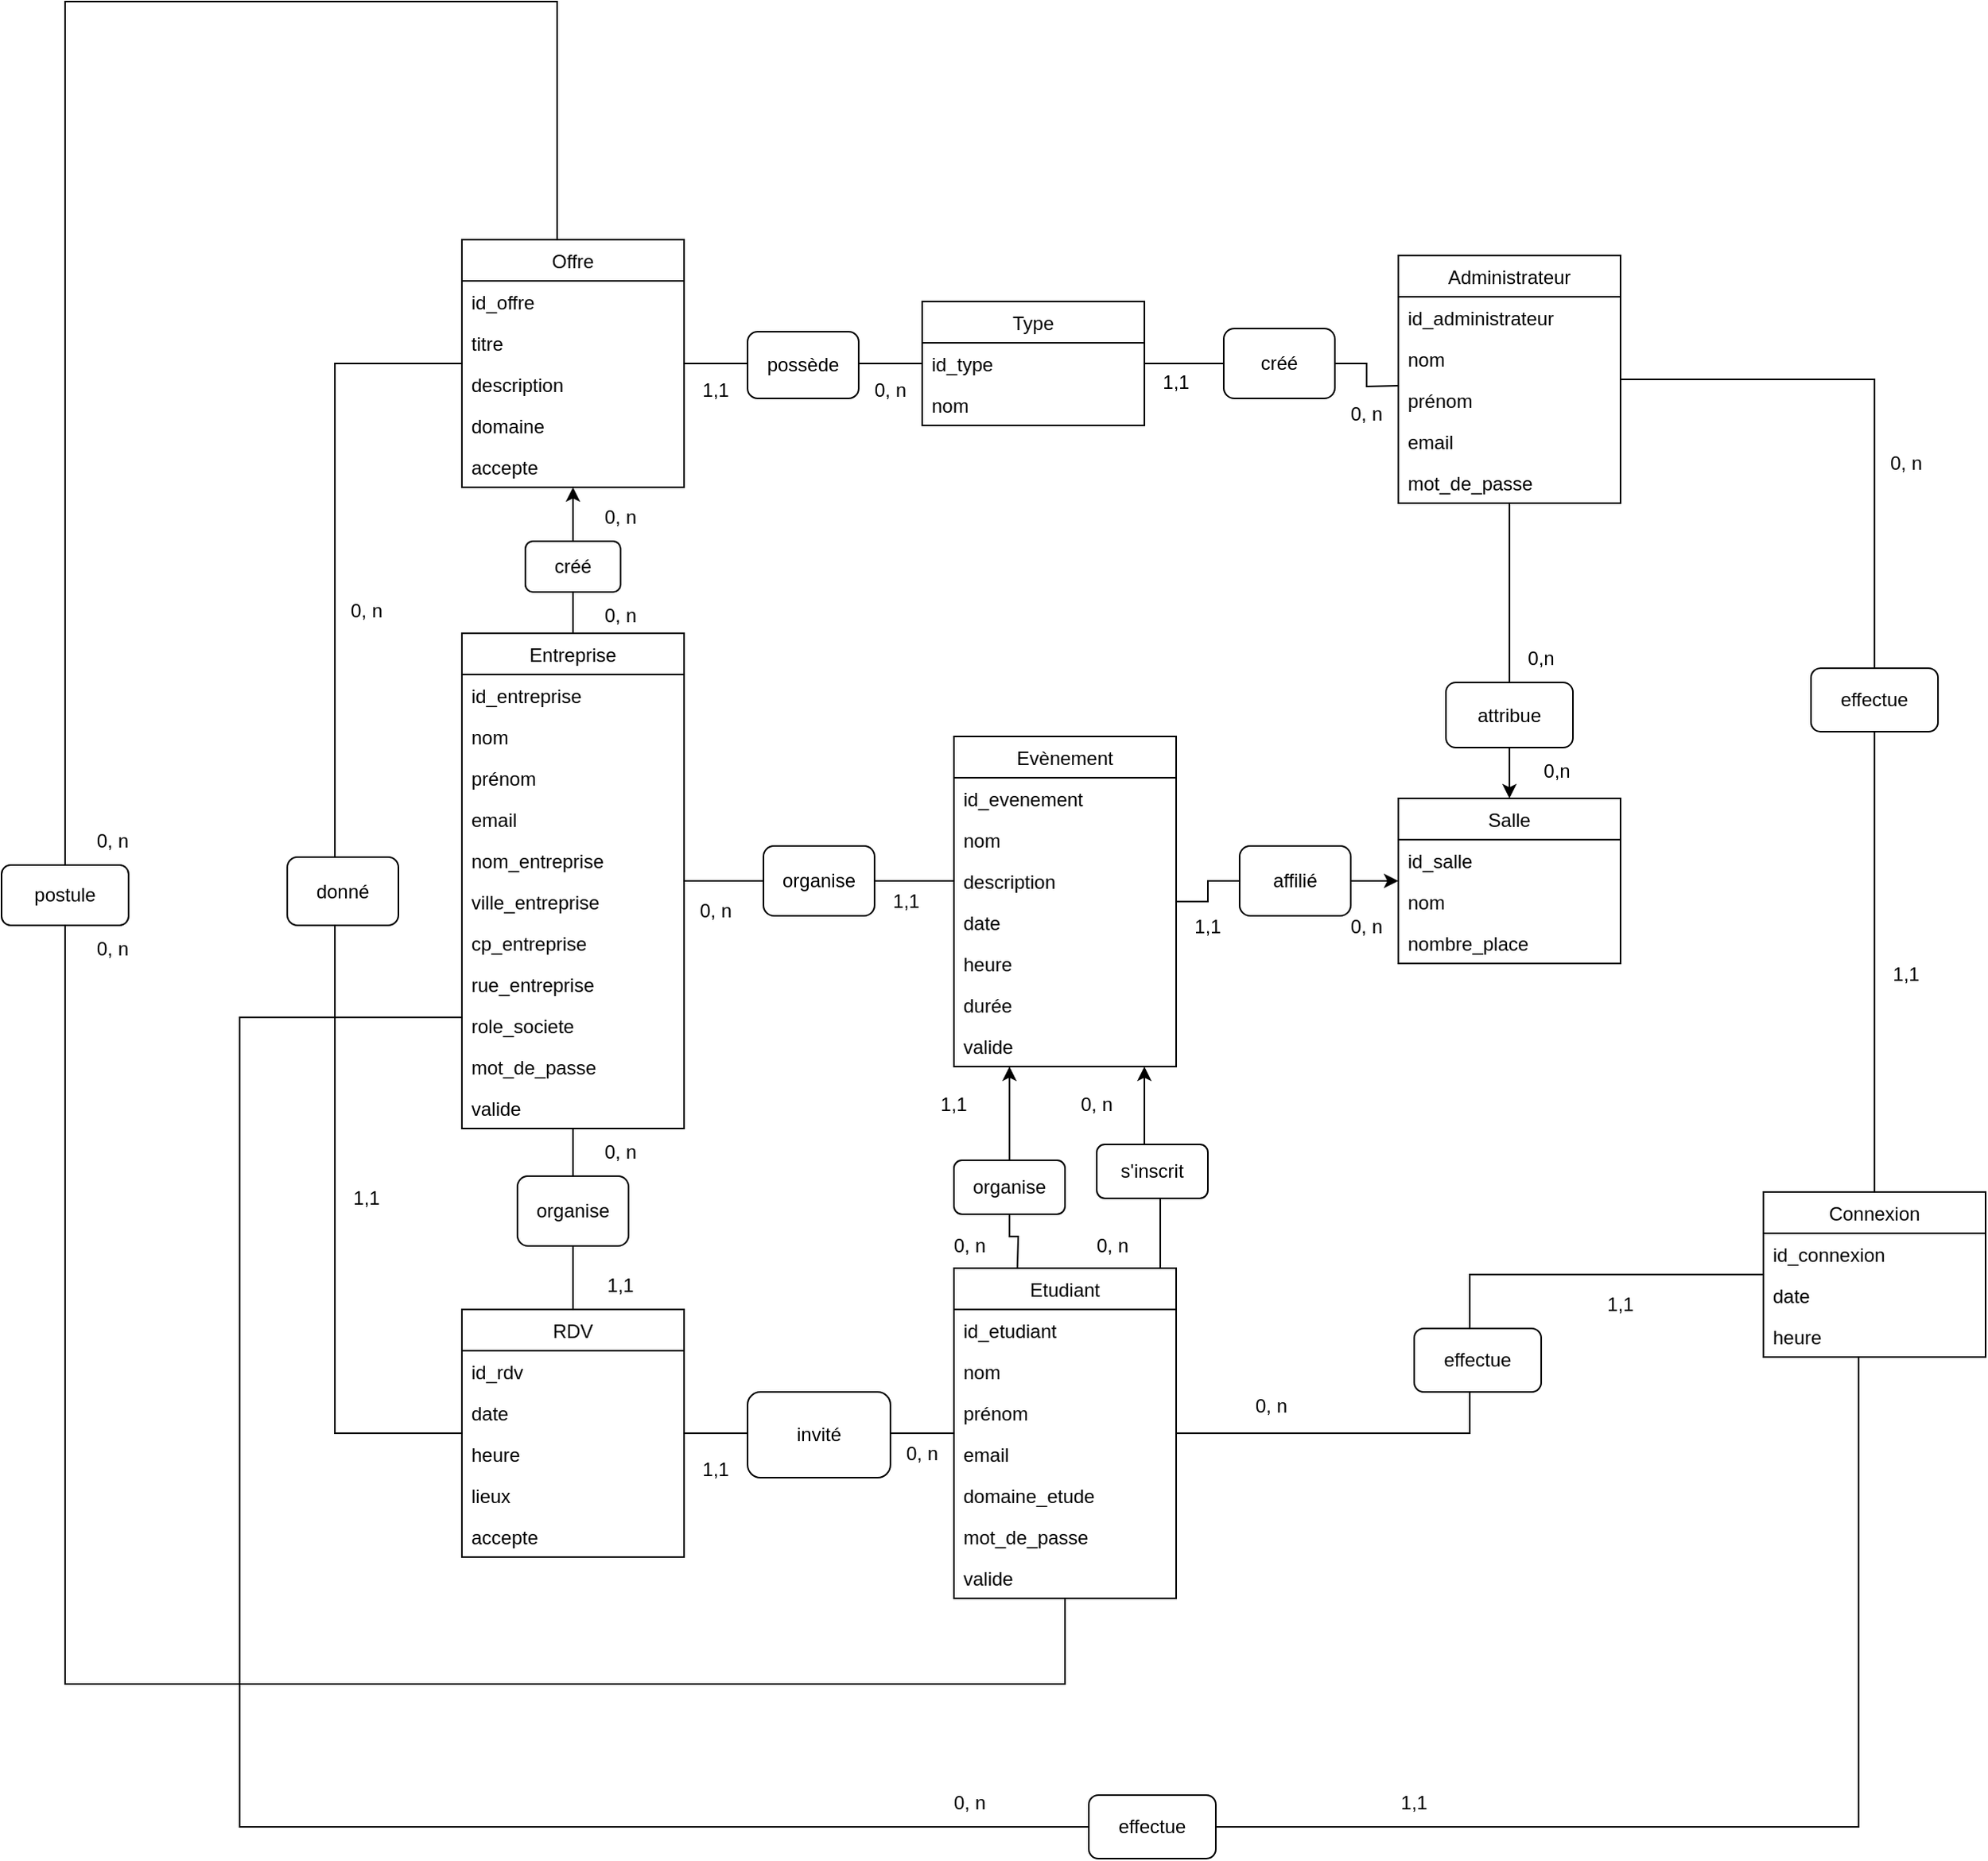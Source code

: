 <mxfile version="20.2.8" type="device" pages="2"><diagram id="p5bSbS3yEJC6mvXZ_8-J" name="Page-1"><mxGraphModel dx="2134" dy="1869" grid="1" gridSize="10" guides="1" tooltips="1" connect="1" arrows="1" fold="1" page="1" pageScale="1" pageWidth="827" pageHeight="1169" math="0" shadow="0"><root><mxCell id="0"/><mxCell id="1" parent="0"/><mxCell id="VhN14OUzhBYia8jKlG9k-88" style="edgeStyle=orthogonalEdgeStyle;rounded=0;orthogonalLoop=1;jettySize=auto;html=1;startArrow=none;" edge="1" parent="1" source="VhN14OUzhBYia8jKlG9k-89" target="VhN14OUzhBYia8jKlG9k-19"><mxGeometry relative="1" as="geometry"><mxPoint x="-140" y="458" as="sourcePoint"/><mxPoint x="-140" y="305" as="targetPoint"/><Array as="points"><mxPoint x="-145" y="350"/><mxPoint x="-145" y="350"/></Array></mxGeometry></mxCell><mxCell id="VhN14OUzhBYia8jKlG9k-126" style="edgeStyle=orthogonalEdgeStyle;rounded=0;orthogonalLoop=1;jettySize=auto;html=1;endArrow=none;endFill=0;" edge="1" parent="1" source="VhN14OUzhBYia8jKlG9k-1" target="VhN14OUzhBYia8jKlG9k-62"><mxGeometry relative="1" as="geometry"/></mxCell><mxCell id="VhN14OUzhBYia8jKlG9k-141" style="edgeStyle=orthogonalEdgeStyle;rounded=0;orthogonalLoop=1;jettySize=auto;html=1;endArrow=none;endFill=0;" edge="1" parent="1" source="VhN14OUzhBYia8jKlG9k-1" target="VhN14OUzhBYia8jKlG9k-68"><mxGeometry relative="1" as="geometry"/></mxCell><mxCell id="VhN14OUzhBYia8jKlG9k-161" style="edgeStyle=orthogonalEdgeStyle;rounded=0;orthogonalLoop=1;jettySize=auto;html=1;endArrow=none;endFill=0;startArrow=none;" edge="1" parent="1" source="VhN14OUzhBYia8jKlG9k-162" target="VhN14OUzhBYia8jKlG9k-50"><mxGeometry relative="1" as="geometry"><mxPoint x="-390.0" y="-125.0" as="targetPoint"/><Array as="points"><mxPoint x="-740" y="-340"/><mxPoint x="-430" y="-340"/></Array></mxGeometry></mxCell><mxCell id="VhN14OUzhBYia8jKlG9k-1" value="Etudiant" style="swimlane;fontStyle=0;childLayout=stackLayout;horizontal=1;startSize=26;fillColor=none;horizontalStack=0;resizeParent=1;resizeParentMax=0;resizeLast=0;collapsible=1;marginBottom=0;" vertex="1" parent="1"><mxGeometry x="-180" y="458" width="140" height="208" as="geometry"/></mxCell><mxCell id="VhN14OUzhBYia8jKlG9k-2" value="id_etudiant    " style="text;strokeColor=none;fillColor=none;align=left;verticalAlign=top;spacingLeft=4;spacingRight=4;overflow=hidden;rotatable=0;points=[[0,0.5],[1,0.5]];portConstraint=eastwest;" vertex="1" parent="VhN14OUzhBYia8jKlG9k-1"><mxGeometry y="26" width="140" height="26" as="geometry"/></mxCell><mxCell id="VhN14OUzhBYia8jKlG9k-3" value="nom" style="text;strokeColor=none;fillColor=none;align=left;verticalAlign=top;spacingLeft=4;spacingRight=4;overflow=hidden;rotatable=0;points=[[0,0.5],[1,0.5]];portConstraint=eastwest;" vertex="1" parent="VhN14OUzhBYia8jKlG9k-1"><mxGeometry y="52" width="140" height="26" as="geometry"/></mxCell><mxCell id="VhN14OUzhBYia8jKlG9k-5" value="prénom" style="text;strokeColor=none;fillColor=none;align=left;verticalAlign=top;spacingLeft=4;spacingRight=4;overflow=hidden;rotatable=0;points=[[0,0.5],[1,0.5]];portConstraint=eastwest;" vertex="1" parent="VhN14OUzhBYia8jKlG9k-1"><mxGeometry y="78" width="140" height="26" as="geometry"/></mxCell><mxCell id="VhN14OUzhBYia8jKlG9k-4" value="email" style="text;strokeColor=none;fillColor=none;align=left;verticalAlign=top;spacingLeft=4;spacingRight=4;overflow=hidden;rotatable=0;points=[[0,0.5],[1,0.5]];portConstraint=eastwest;" vertex="1" parent="VhN14OUzhBYia8jKlG9k-1"><mxGeometry y="104" width="140" height="26" as="geometry"/></mxCell><mxCell id="VhN14OUzhBYia8jKlG9k-6" value="domaine_etude" style="text;strokeColor=none;fillColor=none;align=left;verticalAlign=top;spacingLeft=4;spacingRight=4;overflow=hidden;rotatable=0;points=[[0,0.5],[1,0.5]];portConstraint=eastwest;" vertex="1" parent="VhN14OUzhBYia8jKlG9k-1"><mxGeometry y="130" width="140" height="26" as="geometry"/></mxCell><mxCell id="VhN14OUzhBYia8jKlG9k-15" value="mot_de_passe" style="text;strokeColor=none;fillColor=none;align=left;verticalAlign=top;spacingLeft=4;spacingRight=4;overflow=hidden;rotatable=0;points=[[0,0.5],[1,0.5]];portConstraint=eastwest;" vertex="1" parent="VhN14OUzhBYia8jKlG9k-1"><mxGeometry y="156" width="140" height="26" as="geometry"/></mxCell><mxCell id="VhN14OUzhBYia8jKlG9k-33" value="valide" style="text;strokeColor=none;fillColor=none;align=left;verticalAlign=top;spacingLeft=4;spacingRight=4;overflow=hidden;rotatable=0;points=[[0,0.5],[1,0.5]];portConstraint=eastwest;" vertex="1" parent="VhN14OUzhBYia8jKlG9k-1"><mxGeometry y="182" width="140" height="26" as="geometry"/></mxCell><mxCell id="VhN14OUzhBYia8jKlG9k-106" style="edgeStyle=orthogonalEdgeStyle;rounded=0;orthogonalLoop=1;jettySize=auto;html=1;startArrow=none;" edge="1" parent="1" source="VhN14OUzhBYia8jKlG9k-107" target="VhN14OUzhBYia8jKlG9k-50"><mxGeometry relative="1" as="geometry"/></mxCell><mxCell id="VhN14OUzhBYia8jKlG9k-132" style="edgeStyle=orthogonalEdgeStyle;rounded=0;orthogonalLoop=1;jettySize=auto;html=1;endArrow=none;endFill=0;" edge="1" parent="1" source="VhN14OUzhBYia8jKlG9k-7" target="VhN14OUzhBYia8jKlG9k-62"><mxGeometry relative="1" as="geometry"/></mxCell><mxCell id="VhN14OUzhBYia8jKlG9k-154" style="edgeStyle=orthogonalEdgeStyle;rounded=0;orthogonalLoop=1;jettySize=auto;html=1;endArrow=none;endFill=0;startArrow=none;exitX=0;exitY=0.5;exitDx=0;exitDy=0;" edge="1" parent="1" source="VhN14OUzhBYia8jKlG9k-14" target="VhN14OUzhBYia8jKlG9k-68"><mxGeometry relative="1" as="geometry"><mxPoint x="390" y="480" as="targetPoint"/><Array as="points"><mxPoint x="-490" y="300"/><mxPoint x="-630" y="300"/><mxPoint x="-630" y="810"/><mxPoint x="390" y="810"/></Array></mxGeometry></mxCell><mxCell id="VhN14OUzhBYia8jKlG9k-7" value="Entreprise" style="swimlane;fontStyle=0;childLayout=stackLayout;horizontal=1;startSize=26;fillColor=none;horizontalStack=0;resizeParent=1;resizeParentMax=0;resizeLast=0;collapsible=1;marginBottom=0;" vertex="1" parent="1"><mxGeometry x="-490" y="58" width="140" height="312" as="geometry"/></mxCell><mxCell id="VhN14OUzhBYia8jKlG9k-8" value="id_entreprise" style="text;strokeColor=none;fillColor=none;align=left;verticalAlign=top;spacingLeft=4;spacingRight=4;overflow=hidden;rotatable=0;points=[[0,0.5],[1,0.5]];portConstraint=eastwest;" vertex="1" parent="VhN14OUzhBYia8jKlG9k-7"><mxGeometry y="26" width="140" height="26" as="geometry"/></mxCell><mxCell id="VhN14OUzhBYia8jKlG9k-9" value="nom" style="text;strokeColor=none;fillColor=none;align=left;verticalAlign=top;spacingLeft=4;spacingRight=4;overflow=hidden;rotatable=0;points=[[0,0.5],[1,0.5]];portConstraint=eastwest;" vertex="1" parent="VhN14OUzhBYia8jKlG9k-7"><mxGeometry y="52" width="140" height="26" as="geometry"/></mxCell><mxCell id="VhN14OUzhBYia8jKlG9k-10" value="prénom" style="text;strokeColor=none;fillColor=none;align=left;verticalAlign=top;spacingLeft=4;spacingRight=4;overflow=hidden;rotatable=0;points=[[0,0.5],[1,0.5]];portConstraint=eastwest;" vertex="1" parent="VhN14OUzhBYia8jKlG9k-7"><mxGeometry y="78" width="140" height="26" as="geometry"/></mxCell><mxCell id="VhN14OUzhBYia8jKlG9k-11" value="email" style="text;strokeColor=none;fillColor=none;align=left;verticalAlign=top;spacingLeft=4;spacingRight=4;overflow=hidden;rotatable=0;points=[[0,0.5],[1,0.5]];portConstraint=eastwest;" vertex="1" parent="VhN14OUzhBYia8jKlG9k-7"><mxGeometry y="104" width="140" height="26" as="geometry"/></mxCell><mxCell id="VhN14OUzhBYia8jKlG9k-12" value="nom_entreprise" style="text;strokeColor=none;fillColor=none;align=left;verticalAlign=top;spacingLeft=4;spacingRight=4;overflow=hidden;rotatable=0;points=[[0,0.5],[1,0.5]];portConstraint=eastwest;" vertex="1" parent="VhN14OUzhBYia8jKlG9k-7"><mxGeometry y="130" width="140" height="26" as="geometry"/></mxCell><mxCell id="VhN14OUzhBYia8jKlG9k-13" value="ville_entreprise" style="text;strokeColor=none;fillColor=none;align=left;verticalAlign=top;spacingLeft=4;spacingRight=4;overflow=hidden;rotatable=0;points=[[0,0.5],[1,0.5]];portConstraint=eastwest;" vertex="1" parent="VhN14OUzhBYia8jKlG9k-7"><mxGeometry y="156" width="140" height="26" as="geometry"/></mxCell><mxCell id="VhN14OUzhBYia8jKlG9k-17" value="cp_entreprise" style="text;strokeColor=none;fillColor=none;align=left;verticalAlign=top;spacingLeft=4;spacingRight=4;overflow=hidden;rotatable=0;points=[[0,0.5],[1,0.5]];portConstraint=eastwest;" vertex="1" parent="VhN14OUzhBYia8jKlG9k-7"><mxGeometry y="182" width="140" height="26" as="geometry"/></mxCell><mxCell id="VhN14OUzhBYia8jKlG9k-18" value="rue_entreprise" style="text;strokeColor=none;fillColor=none;align=left;verticalAlign=top;spacingLeft=4;spacingRight=4;overflow=hidden;rotatable=0;points=[[0,0.5],[1,0.5]];portConstraint=eastwest;" vertex="1" parent="VhN14OUzhBYia8jKlG9k-7"><mxGeometry y="208" width="140" height="26" as="geometry"/></mxCell><mxCell id="VhN14OUzhBYia8jKlG9k-14" value="role_societe" style="text;strokeColor=none;fillColor=none;align=left;verticalAlign=top;spacingLeft=4;spacingRight=4;overflow=hidden;rotatable=0;points=[[0,0.5],[1,0.5]];portConstraint=eastwest;" vertex="1" parent="VhN14OUzhBYia8jKlG9k-7"><mxGeometry y="234" width="140" height="26" as="geometry"/></mxCell><mxCell id="VhN14OUzhBYia8jKlG9k-16" value="mot_de_passe" style="text;strokeColor=none;fillColor=none;align=left;verticalAlign=top;spacingLeft=4;spacingRight=4;overflow=hidden;rotatable=0;points=[[0,0.5],[1,0.5]];portConstraint=eastwest;" vertex="1" parent="VhN14OUzhBYia8jKlG9k-7"><mxGeometry y="260" width="140" height="26" as="geometry"/></mxCell><mxCell id="VhN14OUzhBYia8jKlG9k-34" value="valide" style="text;strokeColor=none;fillColor=none;align=left;verticalAlign=top;spacingLeft=4;spacingRight=4;overflow=hidden;rotatable=0;points=[[0,0.5],[1,0.5]];portConstraint=eastwest;" vertex="1" parent="VhN14OUzhBYia8jKlG9k-7"><mxGeometry y="286" width="140" height="26" as="geometry"/></mxCell><mxCell id="VhN14OUzhBYia8jKlG9k-77" value="" style="edgeStyle=orthogonalEdgeStyle;rounded=0;orthogonalLoop=1;jettySize=auto;html=1;exitX=0;exitY=0.5;exitDx=0;exitDy=0;startArrow=none;" edge="1" parent="1" source="VhN14OUzhBYia8jKlG9k-75"><mxGeometry relative="1" as="geometry"><mxPoint x="-270" y="214" as="targetPoint"/></mxGeometry></mxCell><mxCell id="VhN14OUzhBYia8jKlG9k-82" style="edgeStyle=orthogonalEdgeStyle;rounded=0;orthogonalLoop=1;jettySize=auto;html=1;startArrow=none;" edge="1" parent="1" source="VhN14OUzhBYia8jKlG9k-83" target="VhN14OUzhBYia8jKlG9k-43"><mxGeometry relative="1" as="geometry"/></mxCell><mxCell id="VhN14OUzhBYia8jKlG9k-19" value="Evènement" style="swimlane;fontStyle=0;childLayout=stackLayout;horizontal=1;startSize=26;fillColor=none;horizontalStack=0;resizeParent=1;resizeParentMax=0;resizeLast=0;collapsible=1;marginBottom=0;" vertex="1" parent="1"><mxGeometry x="-180" y="123" width="140" height="208" as="geometry"/></mxCell><mxCell id="VhN14OUzhBYia8jKlG9k-20" value="id_evenement" style="text;strokeColor=none;fillColor=none;align=left;verticalAlign=top;spacingLeft=4;spacingRight=4;overflow=hidden;rotatable=0;points=[[0,0.5],[1,0.5]];portConstraint=eastwest;" vertex="1" parent="VhN14OUzhBYia8jKlG9k-19"><mxGeometry y="26" width="140" height="26" as="geometry"/></mxCell><mxCell id="VhN14OUzhBYia8jKlG9k-21" value="nom" style="text;strokeColor=none;fillColor=none;align=left;verticalAlign=top;spacingLeft=4;spacingRight=4;overflow=hidden;rotatable=0;points=[[0,0.5],[1,0.5]];portConstraint=eastwest;" vertex="1" parent="VhN14OUzhBYia8jKlG9k-19"><mxGeometry y="52" width="140" height="26" as="geometry"/></mxCell><mxCell id="VhN14OUzhBYia8jKlG9k-22" value="description" style="text;strokeColor=none;fillColor=none;align=left;verticalAlign=top;spacingLeft=4;spacingRight=4;overflow=hidden;rotatable=0;points=[[0,0.5],[1,0.5]];portConstraint=eastwest;" vertex="1" parent="VhN14OUzhBYia8jKlG9k-19"><mxGeometry y="78" width="140" height="26" as="geometry"/></mxCell><mxCell id="VhN14OUzhBYia8jKlG9k-23" value="date" style="text;strokeColor=none;fillColor=none;align=left;verticalAlign=top;spacingLeft=4;spacingRight=4;overflow=hidden;rotatable=0;points=[[0,0.5],[1,0.5]];portConstraint=eastwest;" vertex="1" parent="VhN14OUzhBYia8jKlG9k-19"><mxGeometry y="104" width="140" height="26" as="geometry"/></mxCell><mxCell id="VhN14OUzhBYia8jKlG9k-24" value="heure" style="text;strokeColor=none;fillColor=none;align=left;verticalAlign=top;spacingLeft=4;spacingRight=4;overflow=hidden;rotatable=0;points=[[0,0.5],[1,0.5]];portConstraint=eastwest;" vertex="1" parent="VhN14OUzhBYia8jKlG9k-19"><mxGeometry y="130" width="140" height="26" as="geometry"/></mxCell><mxCell id="VhN14OUzhBYia8jKlG9k-25" value="durée" style="text;strokeColor=none;fillColor=none;align=left;verticalAlign=top;spacingLeft=4;spacingRight=4;overflow=hidden;rotatable=0;points=[[0,0.5],[1,0.5]];portConstraint=eastwest;" vertex="1" parent="VhN14OUzhBYia8jKlG9k-19"><mxGeometry y="156" width="140" height="26" as="geometry"/></mxCell><mxCell id="VhN14OUzhBYia8jKlG9k-99" value="valide" style="text;strokeColor=none;fillColor=none;align=left;verticalAlign=top;spacingLeft=4;spacingRight=4;overflow=hidden;rotatable=0;points=[[0,0.5],[1,0.5]];portConstraint=eastwest;" vertex="1" parent="VhN14OUzhBYia8jKlG9k-19"><mxGeometry y="182" width="140" height="26" as="geometry"/></mxCell><mxCell id="VhN14OUzhBYia8jKlG9k-101" style="edgeStyle=orthogonalEdgeStyle;rounded=0;orthogonalLoop=1;jettySize=auto;html=1;" edge="1" parent="1" source="VhN14OUzhBYia8jKlG9k-35" target="VhN14OUzhBYia8jKlG9k-43"><mxGeometry relative="1" as="geometry"/></mxCell><mxCell id="VhN14OUzhBYia8jKlG9k-146" style="edgeStyle=orthogonalEdgeStyle;rounded=0;orthogonalLoop=1;jettySize=auto;html=1;endArrow=none;endFill=0;" edge="1" parent="1" source="VhN14OUzhBYia8jKlG9k-35" target="VhN14OUzhBYia8jKlG9k-68"><mxGeometry relative="1" as="geometry"/></mxCell><mxCell id="VhN14OUzhBYia8jKlG9k-35" value="Administrateur" style="swimlane;fontStyle=0;childLayout=stackLayout;horizontal=1;startSize=26;fillColor=none;horizontalStack=0;resizeParent=1;resizeParentMax=0;resizeLast=0;collapsible=1;marginBottom=0;" vertex="1" parent="1"><mxGeometry x="100" y="-180" width="140" height="156" as="geometry"/></mxCell><mxCell id="VhN14OUzhBYia8jKlG9k-36" value="id_administrateur" style="text;strokeColor=none;fillColor=none;align=left;verticalAlign=top;spacingLeft=4;spacingRight=4;overflow=hidden;rotatable=0;points=[[0,0.5],[1,0.5]];portConstraint=eastwest;" vertex="1" parent="VhN14OUzhBYia8jKlG9k-35"><mxGeometry y="26" width="140" height="26" as="geometry"/></mxCell><mxCell id="VhN14OUzhBYia8jKlG9k-37" value="nom" style="text;strokeColor=none;fillColor=none;align=left;verticalAlign=top;spacingLeft=4;spacingRight=4;overflow=hidden;rotatable=0;points=[[0,0.5],[1,0.5]];portConstraint=eastwest;" vertex="1" parent="VhN14OUzhBYia8jKlG9k-35"><mxGeometry y="52" width="140" height="26" as="geometry"/></mxCell><mxCell id="VhN14OUzhBYia8jKlG9k-38" value="prénom" style="text;strokeColor=none;fillColor=none;align=left;verticalAlign=top;spacingLeft=4;spacingRight=4;overflow=hidden;rotatable=0;points=[[0,0.5],[1,0.5]];portConstraint=eastwest;" vertex="1" parent="VhN14OUzhBYia8jKlG9k-35"><mxGeometry y="78" width="140" height="26" as="geometry"/></mxCell><mxCell id="VhN14OUzhBYia8jKlG9k-39" value="email" style="text;strokeColor=none;fillColor=none;align=left;verticalAlign=top;spacingLeft=4;spacingRight=4;overflow=hidden;rotatable=0;points=[[0,0.5],[1,0.5]];portConstraint=eastwest;" vertex="1" parent="VhN14OUzhBYia8jKlG9k-35"><mxGeometry y="104" width="140" height="26" as="geometry"/></mxCell><mxCell id="VhN14OUzhBYia8jKlG9k-42" value="mot_de_passe" style="text;strokeColor=none;fillColor=none;align=left;verticalAlign=top;spacingLeft=4;spacingRight=4;overflow=hidden;rotatable=0;points=[[0,0.5],[1,0.5]];portConstraint=eastwest;" vertex="1" parent="VhN14OUzhBYia8jKlG9k-35"><mxGeometry y="130" width="140" height="26" as="geometry"/></mxCell><mxCell id="VhN14OUzhBYia8jKlG9k-43" value="Salle" style="swimlane;fontStyle=0;childLayout=stackLayout;horizontal=1;startSize=26;fillColor=none;horizontalStack=0;resizeParent=1;resizeParentMax=0;resizeLast=0;collapsible=1;marginBottom=0;" vertex="1" parent="1"><mxGeometry x="100" y="162" width="140" height="104" as="geometry"/></mxCell><mxCell id="VhN14OUzhBYia8jKlG9k-44" value="id_salle" style="text;strokeColor=none;fillColor=none;align=left;verticalAlign=top;spacingLeft=4;spacingRight=4;overflow=hidden;rotatable=0;points=[[0,0.5],[1,0.5]];portConstraint=eastwest;" vertex="1" parent="VhN14OUzhBYia8jKlG9k-43"><mxGeometry y="26" width="140" height="26" as="geometry"/></mxCell><mxCell id="VhN14OUzhBYia8jKlG9k-45" value="nom" style="text;strokeColor=none;fillColor=none;align=left;verticalAlign=top;spacingLeft=4;spacingRight=4;overflow=hidden;rotatable=0;points=[[0,0.5],[1,0.5]];portConstraint=eastwest;" vertex="1" parent="VhN14OUzhBYia8jKlG9k-43"><mxGeometry y="52" width="140" height="26" as="geometry"/></mxCell><mxCell id="VhN14OUzhBYia8jKlG9k-46" value="nombre_place" style="text;strokeColor=none;fillColor=none;align=left;verticalAlign=top;spacingLeft=4;spacingRight=4;overflow=hidden;rotatable=0;points=[[0,0.5],[1,0.5]];portConstraint=eastwest;" vertex="1" parent="VhN14OUzhBYia8jKlG9k-43"><mxGeometry y="78" width="140" height="26" as="geometry"/></mxCell><mxCell id="VhN14OUzhBYia8jKlG9k-115" style="edgeStyle=orthogonalEdgeStyle;rounded=0;orthogonalLoop=1;jettySize=auto;html=1;endArrow=none;endFill=0;" edge="1" parent="1" source="VhN14OUzhBYia8jKlG9k-50" target="VhN14OUzhBYia8jKlG9k-56"><mxGeometry relative="1" as="geometry"/></mxCell><mxCell id="VhN14OUzhBYia8jKlG9k-137" style="edgeStyle=orthogonalEdgeStyle;rounded=0;orthogonalLoop=1;jettySize=auto;html=1;endArrow=none;endFill=0;" edge="1" parent="1" source="VhN14OUzhBYia8jKlG9k-50" target="VhN14OUzhBYia8jKlG9k-62"><mxGeometry relative="1" as="geometry"><Array as="points"><mxPoint x="-570" y="-112"/><mxPoint x="-570" y="562"/></Array></mxGeometry></mxCell><mxCell id="VhN14OUzhBYia8jKlG9k-50" value="Offre" style="swimlane;fontStyle=0;childLayout=stackLayout;horizontal=1;startSize=26;fillColor=none;horizontalStack=0;resizeParent=1;resizeParentMax=0;resizeLast=0;collapsible=1;marginBottom=0;" vertex="1" parent="1"><mxGeometry x="-490" y="-190" width="140" height="156" as="geometry"/></mxCell><mxCell id="VhN14OUzhBYia8jKlG9k-51" value="id_offre" style="text;strokeColor=none;fillColor=none;align=left;verticalAlign=top;spacingLeft=4;spacingRight=4;overflow=hidden;rotatable=0;points=[[0,0.5],[1,0.5]];portConstraint=eastwest;" vertex="1" parent="VhN14OUzhBYia8jKlG9k-50"><mxGeometry y="26" width="140" height="26" as="geometry"/></mxCell><mxCell id="VhN14OUzhBYia8jKlG9k-54" value="titre" style="text;strokeColor=none;fillColor=none;align=left;verticalAlign=top;spacingLeft=4;spacingRight=4;overflow=hidden;rotatable=0;points=[[0,0.5],[1,0.5]];portConstraint=eastwest;" vertex="1" parent="VhN14OUzhBYia8jKlG9k-50"><mxGeometry y="52" width="140" height="26" as="geometry"/></mxCell><mxCell id="VhN14OUzhBYia8jKlG9k-52" value="description" style="text;strokeColor=none;fillColor=none;align=left;verticalAlign=top;spacingLeft=4;spacingRight=4;overflow=hidden;rotatable=0;points=[[0,0.5],[1,0.5]];portConstraint=eastwest;" vertex="1" parent="VhN14OUzhBYia8jKlG9k-50"><mxGeometry y="78" width="140" height="26" as="geometry"/></mxCell><mxCell id="VhN14OUzhBYia8jKlG9k-61" value="domaine" style="text;strokeColor=none;fillColor=none;align=left;verticalAlign=top;spacingLeft=4;spacingRight=4;overflow=hidden;rotatable=0;points=[[0,0.5],[1,0.5]];portConstraint=eastwest;" vertex="1" parent="VhN14OUzhBYia8jKlG9k-50"><mxGeometry y="104" width="140" height="26" as="geometry"/></mxCell><mxCell id="VhN14OUzhBYia8jKlG9k-55" value="accepte" style="text;strokeColor=none;fillColor=none;align=left;verticalAlign=top;spacingLeft=4;spacingRight=4;overflow=hidden;rotatable=0;points=[[0,0.5],[1,0.5]];portConstraint=eastwest;" vertex="1" parent="VhN14OUzhBYia8jKlG9k-50"><mxGeometry y="130" width="140" height="26" as="geometry"/></mxCell><mxCell id="VhN14OUzhBYia8jKlG9k-56" value="Type" style="swimlane;fontStyle=0;childLayout=stackLayout;horizontal=1;startSize=26;fillColor=none;horizontalStack=0;resizeParent=1;resizeParentMax=0;resizeLast=0;collapsible=1;marginBottom=0;" vertex="1" parent="1"><mxGeometry x="-200" y="-151" width="140" height="78" as="geometry"/></mxCell><mxCell id="VhN14OUzhBYia8jKlG9k-57" value="id_type" style="text;strokeColor=none;fillColor=none;align=left;verticalAlign=top;spacingLeft=4;spacingRight=4;overflow=hidden;rotatable=0;points=[[0,0.5],[1,0.5]];portConstraint=eastwest;" vertex="1" parent="VhN14OUzhBYia8jKlG9k-56"><mxGeometry y="26" width="140" height="26" as="geometry"/></mxCell><mxCell id="VhN14OUzhBYia8jKlG9k-58" value="nom" style="text;strokeColor=none;fillColor=none;align=left;verticalAlign=top;spacingLeft=4;spacingRight=4;overflow=hidden;rotatable=0;points=[[0,0.5],[1,0.5]];portConstraint=eastwest;" vertex="1" parent="VhN14OUzhBYia8jKlG9k-56"><mxGeometry y="52" width="140" height="26" as="geometry"/></mxCell><mxCell id="VhN14OUzhBYia8jKlG9k-62" value="RDV" style="swimlane;fontStyle=0;childLayout=stackLayout;horizontal=1;startSize=26;fillColor=none;horizontalStack=0;resizeParent=1;resizeParentMax=0;resizeLast=0;collapsible=1;marginBottom=0;" vertex="1" parent="1"><mxGeometry x="-490" y="484" width="140" height="156" as="geometry"/></mxCell><mxCell id="VhN14OUzhBYia8jKlG9k-63" value="id_rdv" style="text;strokeColor=none;fillColor=none;align=left;verticalAlign=top;spacingLeft=4;spacingRight=4;overflow=hidden;rotatable=0;points=[[0,0.5],[1,0.5]];portConstraint=eastwest;" vertex="1" parent="VhN14OUzhBYia8jKlG9k-62"><mxGeometry y="26" width="140" height="26" as="geometry"/></mxCell><mxCell id="VhN14OUzhBYia8jKlG9k-64" value="date" style="text;strokeColor=none;fillColor=none;align=left;verticalAlign=top;spacingLeft=4;spacingRight=4;overflow=hidden;rotatable=0;points=[[0,0.5],[1,0.5]];portConstraint=eastwest;" vertex="1" parent="VhN14OUzhBYia8jKlG9k-62"><mxGeometry y="52" width="140" height="26" as="geometry"/></mxCell><mxCell id="VhN14OUzhBYia8jKlG9k-65" value="heure" style="text;strokeColor=none;fillColor=none;align=left;verticalAlign=top;spacingLeft=4;spacingRight=4;overflow=hidden;rotatable=0;points=[[0,0.5],[1,0.5]];portConstraint=eastwest;" vertex="1" parent="VhN14OUzhBYia8jKlG9k-62"><mxGeometry y="78" width="140" height="26" as="geometry"/></mxCell><mxCell id="VhN14OUzhBYia8jKlG9k-67" value="lieux" style="text;strokeColor=none;fillColor=none;align=left;verticalAlign=top;spacingLeft=4;spacingRight=4;overflow=hidden;rotatable=0;points=[[0,0.5],[1,0.5]];portConstraint=eastwest;" vertex="1" parent="VhN14OUzhBYia8jKlG9k-62"><mxGeometry y="104" width="140" height="26" as="geometry"/></mxCell><mxCell id="VhN14OUzhBYia8jKlG9k-66" value="accepte" style="text;strokeColor=none;fillColor=none;align=left;verticalAlign=top;spacingLeft=4;spacingRight=4;overflow=hidden;rotatable=0;points=[[0,0.5],[1,0.5]];portConstraint=eastwest;" vertex="1" parent="VhN14OUzhBYia8jKlG9k-62"><mxGeometry y="130" width="140" height="26" as="geometry"/></mxCell><mxCell id="VhN14OUzhBYia8jKlG9k-68" value="Connexion" style="swimlane;fontStyle=0;childLayout=stackLayout;horizontal=1;startSize=26;fillColor=none;horizontalStack=0;resizeParent=1;resizeParentMax=0;resizeLast=0;collapsible=1;marginBottom=0;" vertex="1" parent="1"><mxGeometry x="330" y="410" width="140" height="104" as="geometry"/></mxCell><mxCell id="VhN14OUzhBYia8jKlG9k-69" value="id_connexion" style="text;strokeColor=none;fillColor=none;align=left;verticalAlign=top;spacingLeft=4;spacingRight=4;overflow=hidden;rotatable=0;points=[[0,0.5],[1,0.5]];portConstraint=eastwest;" vertex="1" parent="VhN14OUzhBYia8jKlG9k-68"><mxGeometry y="26" width="140" height="26" as="geometry"/></mxCell><mxCell id="VhN14OUzhBYia8jKlG9k-70" value="date" style="text;strokeColor=none;fillColor=none;align=left;verticalAlign=top;spacingLeft=4;spacingRight=4;overflow=hidden;rotatable=0;points=[[0,0.5],[1,0.5]];portConstraint=eastwest;" vertex="1" parent="VhN14OUzhBYia8jKlG9k-68"><mxGeometry y="52" width="140" height="26" as="geometry"/></mxCell><mxCell id="VhN14OUzhBYia8jKlG9k-71" value="heure" style="text;strokeColor=none;fillColor=none;align=left;verticalAlign=top;spacingLeft=4;spacingRight=4;overflow=hidden;rotatable=0;points=[[0,0.5],[1,0.5]];portConstraint=eastwest;" vertex="1" parent="VhN14OUzhBYia8jKlG9k-68"><mxGeometry y="78" width="140" height="26" as="geometry"/></mxCell><mxCell id="VhN14OUzhBYia8jKlG9k-114" style="edgeStyle=orthogonalEdgeStyle;rounded=0;orthogonalLoop=1;jettySize=auto;html=1;endArrow=none;endFill=0;" edge="1" parent="1" source="VhN14OUzhBYia8jKlG9k-75" target="VhN14OUzhBYia8jKlG9k-7"><mxGeometry relative="1" as="geometry"/></mxCell><mxCell id="VhN14OUzhBYia8jKlG9k-75" value="organise" style="rounded=1;whiteSpace=wrap;html=1;" vertex="1" parent="1"><mxGeometry x="-300" y="192" width="70" height="44" as="geometry"/></mxCell><mxCell id="VhN14OUzhBYia8jKlG9k-78" value="" style="edgeStyle=orthogonalEdgeStyle;rounded=0;orthogonalLoop=1;jettySize=auto;html=1;exitX=0;exitY=0.5;exitDx=0;exitDy=0;endArrow=none;" edge="1" parent="1" source="VhN14OUzhBYia8jKlG9k-22" target="VhN14OUzhBYia8jKlG9k-75"><mxGeometry relative="1" as="geometry"><mxPoint x="-180" y="214" as="sourcePoint"/><mxPoint x="-270" y="214" as="targetPoint"/></mxGeometry></mxCell><mxCell id="VhN14OUzhBYia8jKlG9k-79" value="0, n" style="text;html=1;strokeColor=none;fillColor=none;align=center;verticalAlign=middle;whiteSpace=wrap;rounded=0;" vertex="1" parent="1"><mxGeometry x="-360" y="218" width="60" height="30" as="geometry"/></mxCell><mxCell id="VhN14OUzhBYia8jKlG9k-80" value="1,1" style="text;html=1;strokeColor=none;fillColor=none;align=center;verticalAlign=middle;whiteSpace=wrap;rounded=0;" vertex="1" parent="1"><mxGeometry x="-240" y="212" width="60" height="30" as="geometry"/></mxCell><mxCell id="VhN14OUzhBYia8jKlG9k-83" value="affilié" style="rounded=1;whiteSpace=wrap;html=1;" vertex="1" parent="1"><mxGeometry y="192" width="70" height="44" as="geometry"/></mxCell><mxCell id="VhN14OUzhBYia8jKlG9k-84" value="" style="edgeStyle=orthogonalEdgeStyle;rounded=0;orthogonalLoop=1;jettySize=auto;html=1;endArrow=none;" edge="1" parent="1" source="VhN14OUzhBYia8jKlG9k-19" target="VhN14OUzhBYia8jKlG9k-83"><mxGeometry relative="1" as="geometry"><mxPoint x="-40" y="214" as="sourcePoint"/><mxPoint x="70" y="222" as="targetPoint"/></mxGeometry></mxCell><mxCell id="VhN14OUzhBYia8jKlG9k-85" value="1,1" style="text;html=1;strokeColor=none;fillColor=none;align=center;verticalAlign=middle;whiteSpace=wrap;rounded=0;" vertex="1" parent="1"><mxGeometry x="-50" y="228" width="60" height="30" as="geometry"/></mxCell><mxCell id="VhN14OUzhBYia8jKlG9k-86" value="0, n" style="text;html=1;strokeColor=none;fillColor=none;align=center;verticalAlign=middle;whiteSpace=wrap;rounded=0;" vertex="1" parent="1"><mxGeometry x="50" y="228" width="60" height="30" as="geometry"/></mxCell><mxCell id="VhN14OUzhBYia8jKlG9k-90" value="0, n" style="text;html=1;strokeColor=none;fillColor=none;align=center;verticalAlign=middle;whiteSpace=wrap;rounded=0;" vertex="1" parent="1"><mxGeometry x="-200" y="429" width="60" height="30" as="geometry"/></mxCell><mxCell id="VhN14OUzhBYia8jKlG9k-91" value="1,1" style="text;html=1;strokeColor=none;fillColor=none;align=center;verticalAlign=middle;whiteSpace=wrap;rounded=0;" vertex="1" parent="1"><mxGeometry x="-210" y="340" width="60" height="30" as="geometry"/></mxCell><mxCell id="VhN14OUzhBYia8jKlG9k-92" style="edgeStyle=orthogonalEdgeStyle;rounded=0;orthogonalLoop=1;jettySize=auto;html=1;" edge="1" parent="1" target="VhN14OUzhBYia8jKlG9k-19"><mxGeometry relative="1" as="geometry"><mxPoint x="-50" y="458" as="sourcePoint"/><mxPoint x="-50" y="305" as="targetPoint"/><Array as="points"><mxPoint x="-50" y="400"/><mxPoint x="-60" y="400"/></Array></mxGeometry></mxCell><mxCell id="VhN14OUzhBYia8jKlG9k-93" value="s'inscrit" style="rounded=1;whiteSpace=wrap;html=1;" vertex="1" parent="1"><mxGeometry x="-90" y="380" width="70" height="34" as="geometry"/></mxCell><mxCell id="VhN14OUzhBYia8jKlG9k-94" value="0, n" style="text;html=1;strokeColor=none;fillColor=none;align=center;verticalAlign=middle;whiteSpace=wrap;rounded=0;" vertex="1" parent="1"><mxGeometry x="-110" y="429" width="60" height="30" as="geometry"/></mxCell><mxCell id="VhN14OUzhBYia8jKlG9k-95" value="0, n" style="text;html=1;strokeColor=none;fillColor=none;align=center;verticalAlign=middle;whiteSpace=wrap;rounded=0;" vertex="1" parent="1"><mxGeometry x="-120" y="340" width="60" height="30" as="geometry"/></mxCell><mxCell id="VhN14OUzhBYia8jKlG9k-89" value="organise" style="rounded=1;whiteSpace=wrap;html=1;" vertex="1" parent="1"><mxGeometry x="-180" y="390" width="70" height="34" as="geometry"/></mxCell><mxCell id="VhN14OUzhBYia8jKlG9k-98" value="" style="edgeStyle=orthogonalEdgeStyle;rounded=0;orthogonalLoop=1;jettySize=auto;html=1;endArrow=none;" edge="1" parent="1" target="VhN14OUzhBYia8jKlG9k-89"><mxGeometry relative="1" as="geometry"><mxPoint x="-140" y="458" as="sourcePoint"/><mxPoint x="-140" y="305" as="targetPoint"/></mxGeometry></mxCell><mxCell id="VhN14OUzhBYia8jKlG9k-102" value="attribue" style="rounded=1;whiteSpace=wrap;html=1;" vertex="1" parent="1"><mxGeometry x="130" y="89" width="80" height="41" as="geometry"/></mxCell><mxCell id="VhN14OUzhBYia8jKlG9k-104" value="0,n" style="text;html=1;strokeColor=none;fillColor=none;align=center;verticalAlign=middle;whiteSpace=wrap;rounded=0;" vertex="1" parent="1"><mxGeometry x="160" y="59" width="60" height="30" as="geometry"/></mxCell><mxCell id="VhN14OUzhBYia8jKlG9k-105" value="0,n" style="text;html=1;strokeColor=none;fillColor=none;align=center;verticalAlign=middle;whiteSpace=wrap;rounded=0;" vertex="1" parent="1"><mxGeometry x="170" y="130" width="60" height="30" as="geometry"/></mxCell><mxCell id="VhN14OUzhBYia8jKlG9k-109" value="0, n" style="text;html=1;strokeColor=none;fillColor=none;align=center;verticalAlign=middle;whiteSpace=wrap;rounded=0;" vertex="1" parent="1"><mxGeometry x="-420" y="-30" width="60" height="30" as="geometry"/></mxCell><mxCell id="VhN14OUzhBYia8jKlG9k-107" value="créé" style="rounded=1;whiteSpace=wrap;html=1;" vertex="1" parent="1"><mxGeometry x="-450" width="60" height="32" as="geometry"/></mxCell><mxCell id="VhN14OUzhBYia8jKlG9k-111" value="" style="edgeStyle=orthogonalEdgeStyle;rounded=0;orthogonalLoop=1;jettySize=auto;html=1;endArrow=none;" edge="1" parent="1" source="VhN14OUzhBYia8jKlG9k-7" target="VhN14OUzhBYia8jKlG9k-107"><mxGeometry relative="1" as="geometry"><mxPoint x="-420.0" y="58" as="sourcePoint"/><mxPoint x="-420.0" y="-34" as="targetPoint"/></mxGeometry></mxCell><mxCell id="VhN14OUzhBYia8jKlG9k-112" value="0, n" style="text;html=1;strokeColor=none;fillColor=none;align=center;verticalAlign=middle;whiteSpace=wrap;rounded=0;" vertex="1" parent="1"><mxGeometry x="-420" y="32" width="60" height="30" as="geometry"/></mxCell><mxCell id="VhN14OUzhBYia8jKlG9k-116" value="possède" style="rounded=1;whiteSpace=wrap;html=1;" vertex="1" parent="1"><mxGeometry x="-310" y="-132" width="70" height="42" as="geometry"/></mxCell><mxCell id="VhN14OUzhBYia8jKlG9k-117" value="0, n" style="text;html=1;strokeColor=none;fillColor=none;align=center;verticalAlign=middle;whiteSpace=wrap;rounded=0;" vertex="1" parent="1"><mxGeometry x="-250" y="-110" width="60" height="30" as="geometry"/></mxCell><mxCell id="VhN14OUzhBYia8jKlG9k-118" value="1,1" style="text;html=1;strokeColor=none;fillColor=none;align=center;verticalAlign=middle;whiteSpace=wrap;rounded=0;" vertex="1" parent="1"><mxGeometry x="-360" y="-110" width="60" height="30" as="geometry"/></mxCell><mxCell id="VhN14OUzhBYia8jKlG9k-120" value="" style="edgeStyle=orthogonalEdgeStyle;rounded=0;orthogonalLoop=1;jettySize=auto;html=1;exitX=0;exitY=0.5;exitDx=0;exitDy=0;startArrow=none;" edge="1" parent="1" source="VhN14OUzhBYia8jKlG9k-122"><mxGeometry relative="1" as="geometry"><mxPoint x="10" y="-98" as="targetPoint"/></mxGeometry></mxCell><mxCell id="VhN14OUzhBYia8jKlG9k-121" style="edgeStyle=orthogonalEdgeStyle;rounded=0;orthogonalLoop=1;jettySize=auto;html=1;endArrow=none;endFill=0;" edge="1" parent="1" source="VhN14OUzhBYia8jKlG9k-122" target="VhN14OUzhBYia8jKlG9k-56"><mxGeometry relative="1" as="geometry"><mxPoint x="-70.0" y="-98" as="targetPoint"/></mxGeometry></mxCell><mxCell id="VhN14OUzhBYia8jKlG9k-122" value="créé" style="rounded=1;whiteSpace=wrap;html=1;" vertex="1" parent="1"><mxGeometry x="-10" y="-134" width="70" height="44" as="geometry"/></mxCell><mxCell id="VhN14OUzhBYia8jKlG9k-123" value="" style="edgeStyle=orthogonalEdgeStyle;rounded=0;orthogonalLoop=1;jettySize=auto;html=1;exitX=0;exitY=0.5;exitDx=0;exitDy=0;endArrow=none;" edge="1" parent="1" target="VhN14OUzhBYia8jKlG9k-122"><mxGeometry relative="1" as="geometry"><mxPoint x="100" y="-98" as="sourcePoint"/><mxPoint x="10" y="-98" as="targetPoint"/></mxGeometry></mxCell><mxCell id="VhN14OUzhBYia8jKlG9k-124" value="1,1" style="text;html=1;strokeColor=none;fillColor=none;align=center;verticalAlign=middle;whiteSpace=wrap;rounded=0;" vertex="1" parent="1"><mxGeometry x="-60" y="-110" width="40" height="20" as="geometry"/></mxCell><mxCell id="VhN14OUzhBYia8jKlG9k-125" value="0, n" style="text;html=1;strokeColor=none;fillColor=none;align=center;verticalAlign=middle;whiteSpace=wrap;rounded=0;" vertex="1" parent="1"><mxGeometry x="60" y="-90" width="40" height="20" as="geometry"/></mxCell><mxCell id="VhN14OUzhBYia8jKlG9k-129" value="invité" style="rounded=1;whiteSpace=wrap;html=1;" vertex="1" parent="1"><mxGeometry x="-310" y="536" width="90" height="54" as="geometry"/></mxCell><mxCell id="VhN14OUzhBYia8jKlG9k-130" value="0, n" style="text;html=1;strokeColor=none;fillColor=none;align=center;verticalAlign=middle;whiteSpace=wrap;rounded=0;" vertex="1" parent="1"><mxGeometry x="-230" y="560" width="60" height="30" as="geometry"/></mxCell><mxCell id="VhN14OUzhBYia8jKlG9k-131" value="1,1" style="text;html=1;strokeColor=none;fillColor=none;align=center;verticalAlign=middle;whiteSpace=wrap;rounded=0;" vertex="1" parent="1"><mxGeometry x="-360" y="570" width="60" height="30" as="geometry"/></mxCell><mxCell id="VhN14OUzhBYia8jKlG9k-133" value="organise" style="rounded=1;whiteSpace=wrap;html=1;" vertex="1" parent="1"><mxGeometry x="-455" y="400" width="70" height="44" as="geometry"/></mxCell><mxCell id="VhN14OUzhBYia8jKlG9k-134" value="0, n" style="text;html=1;strokeColor=none;fillColor=none;align=center;verticalAlign=middle;whiteSpace=wrap;rounded=0;" vertex="1" parent="1"><mxGeometry x="-420" y="370" width="60" height="30" as="geometry"/></mxCell><mxCell id="VhN14OUzhBYia8jKlG9k-136" value="1,1" style="text;html=1;strokeColor=none;fillColor=none;align=center;verticalAlign=middle;whiteSpace=wrap;rounded=0;" vertex="1" parent="1"><mxGeometry x="-420" y="454" width="60" height="30" as="geometry"/></mxCell><mxCell id="VhN14OUzhBYia8jKlG9k-138" value="donné" style="rounded=1;whiteSpace=wrap;html=1;" vertex="1" parent="1"><mxGeometry x="-600" y="199" width="70" height="43" as="geometry"/></mxCell><mxCell id="VhN14OUzhBYia8jKlG9k-139" value="1,1" style="text;html=1;strokeColor=none;fillColor=none;align=center;verticalAlign=middle;whiteSpace=wrap;rounded=0;" vertex="1" parent="1"><mxGeometry x="-580" y="399" width="60" height="30" as="geometry"/></mxCell><mxCell id="VhN14OUzhBYia8jKlG9k-140" value="0, n" style="text;html=1;strokeColor=none;fillColor=none;align=center;verticalAlign=middle;whiteSpace=wrap;rounded=0;" vertex="1" parent="1"><mxGeometry x="-580" y="29" width="60" height="30" as="geometry"/></mxCell><mxCell id="VhN14OUzhBYia8jKlG9k-142" value="effectue" style="rounded=1;whiteSpace=wrap;html=1;" vertex="1" parent="1"><mxGeometry x="110" y="496" width="80" height="40" as="geometry"/></mxCell><mxCell id="VhN14OUzhBYia8jKlG9k-143" value="0, n" style="text;html=1;strokeColor=none;fillColor=none;align=center;verticalAlign=middle;whiteSpace=wrap;rounded=0;" vertex="1" parent="1"><mxGeometry x="-10" y="530" width="60" height="30" as="geometry"/></mxCell><mxCell id="VhN14OUzhBYia8jKlG9k-144" value="1,1" style="text;html=1;strokeColor=none;fillColor=none;align=center;verticalAlign=middle;whiteSpace=wrap;rounded=0;" vertex="1" parent="1"><mxGeometry x="210" y="466" width="60" height="30" as="geometry"/></mxCell><mxCell id="VhN14OUzhBYia8jKlG9k-147" value="effectue" style="rounded=1;whiteSpace=wrap;html=1;" vertex="1" parent="1"><mxGeometry x="360" y="80" width="80" height="40" as="geometry"/></mxCell><mxCell id="VhN14OUzhBYia8jKlG9k-148" value="1,1" style="text;html=1;strokeColor=none;fillColor=none;align=center;verticalAlign=middle;whiteSpace=wrap;rounded=0;" vertex="1" parent="1"><mxGeometry x="390" y="258" width="60" height="30" as="geometry"/></mxCell><mxCell id="VhN14OUzhBYia8jKlG9k-150" value="0, n" style="text;html=1;strokeColor=none;fillColor=none;align=center;verticalAlign=middle;whiteSpace=wrap;rounded=0;" vertex="1" parent="1"><mxGeometry x="390" y="-64" width="60" height="30" as="geometry"/></mxCell><mxCell id="VhN14OUzhBYia8jKlG9k-155" value="effectue" style="rounded=1;whiteSpace=wrap;html=1;" vertex="1" parent="1"><mxGeometry x="-95" y="790" width="80" height="40" as="geometry"/></mxCell><mxCell id="VhN14OUzhBYia8jKlG9k-157" value="0, n" style="text;html=1;strokeColor=none;fillColor=none;align=center;verticalAlign=middle;whiteSpace=wrap;rounded=0;" vertex="1" parent="1"><mxGeometry x="-200" y="780" width="60" height="30" as="geometry"/></mxCell><mxCell id="VhN14OUzhBYia8jKlG9k-158" value="1,1" style="text;html=1;strokeColor=none;fillColor=none;align=center;verticalAlign=middle;whiteSpace=wrap;rounded=0;" vertex="1" parent="1"><mxGeometry x="80" y="780" width="60" height="30" as="geometry"/></mxCell><mxCell id="VhN14OUzhBYia8jKlG9k-162" value="postule" style="rounded=1;whiteSpace=wrap;html=1;" vertex="1" parent="1"><mxGeometry x="-780" y="204" width="80" height="38" as="geometry"/></mxCell><mxCell id="VhN14OUzhBYia8jKlG9k-163" value="" style="edgeStyle=orthogonalEdgeStyle;rounded=0;orthogonalLoop=1;jettySize=auto;html=1;endArrow=none;endFill=0;" edge="1" parent="1" source="VhN14OUzhBYia8jKlG9k-1" target="VhN14OUzhBYia8jKlG9k-162"><mxGeometry relative="1" as="geometry"><mxPoint x="-430" y="-190" as="targetPoint"/><mxPoint x="-110.0" y="666" as="sourcePoint"/><Array as="points"><mxPoint x="-110" y="720"/><mxPoint x="-740" y="720"/></Array></mxGeometry></mxCell><mxCell id="VhN14OUzhBYia8jKlG9k-164" value="0, n" style="text;html=1;strokeColor=none;fillColor=none;align=center;verticalAlign=middle;whiteSpace=wrap;rounded=0;" vertex="1" parent="1"><mxGeometry x="-740" y="242" width="60" height="30" as="geometry"/></mxCell><mxCell id="VhN14OUzhBYia8jKlG9k-165" value="0, n" style="text;html=1;strokeColor=none;fillColor=none;align=center;verticalAlign=middle;whiteSpace=wrap;rounded=0;" vertex="1" parent="1"><mxGeometry x="-740" y="174" width="60" height="30" as="geometry"/></mxCell></root></mxGraphModel></diagram><diagram id="pc_L_Zutm8QtUuFzNv3y" name="Page-2"><mxGraphModel dx="2134" dy="1869" grid="1" gridSize="10" guides="1" tooltips="1" connect="1" arrows="1" fold="1" page="1" pageScale="1" pageWidth="827" pageHeight="1169" math="0" shadow="0"><root><mxCell id="0"/><mxCell id="1" parent="0"/><mxCell id="72D4i3HiRvozhHNeX4bn-5" value="Etudiant" style="swimlane;fontStyle=0;childLayout=stackLayout;horizontal=1;startSize=26;fillColor=none;horizontalStack=0;resizeParent=1;resizeParentMax=0;resizeLast=0;collapsible=1;marginBottom=0;" vertex="1" parent="1"><mxGeometry x="-180" y="458" width="140" height="208" as="geometry"/></mxCell><mxCell id="72D4i3HiRvozhHNeX4bn-6" value="id_etudiant    " style="text;strokeColor=none;fillColor=none;align=left;verticalAlign=top;spacingLeft=4;spacingRight=4;overflow=hidden;rotatable=0;points=[[0,0.5],[1,0.5]];portConstraint=eastwest;fontStyle=4" vertex="1" parent="72D4i3HiRvozhHNeX4bn-5"><mxGeometry y="26" width="140" height="26" as="geometry"/></mxCell><mxCell id="72D4i3HiRvozhHNeX4bn-7" value="nom" style="text;strokeColor=none;fillColor=none;align=left;verticalAlign=top;spacingLeft=4;spacingRight=4;overflow=hidden;rotatable=0;points=[[0,0.5],[1,0.5]];portConstraint=eastwest;" vertex="1" parent="72D4i3HiRvozhHNeX4bn-5"><mxGeometry y="52" width="140" height="26" as="geometry"/></mxCell><mxCell id="72D4i3HiRvozhHNeX4bn-8" value="prénom" style="text;strokeColor=none;fillColor=none;align=left;verticalAlign=top;spacingLeft=4;spacingRight=4;overflow=hidden;rotatable=0;points=[[0,0.5],[1,0.5]];portConstraint=eastwest;" vertex="1" parent="72D4i3HiRvozhHNeX4bn-5"><mxGeometry y="78" width="140" height="26" as="geometry"/></mxCell><mxCell id="72D4i3HiRvozhHNeX4bn-9" value="email" style="text;strokeColor=none;fillColor=none;align=left;verticalAlign=top;spacingLeft=4;spacingRight=4;overflow=hidden;rotatable=0;points=[[0,0.5],[1,0.5]];portConstraint=eastwest;" vertex="1" parent="72D4i3HiRvozhHNeX4bn-5"><mxGeometry y="104" width="140" height="26" as="geometry"/></mxCell><mxCell id="72D4i3HiRvozhHNeX4bn-10" value="domaine_etude" style="text;strokeColor=none;fillColor=none;align=left;verticalAlign=top;spacingLeft=4;spacingRight=4;overflow=hidden;rotatable=0;points=[[0,0.5],[1,0.5]];portConstraint=eastwest;" vertex="1" parent="72D4i3HiRvozhHNeX4bn-5"><mxGeometry y="130" width="140" height="26" as="geometry"/></mxCell><mxCell id="72D4i3HiRvozhHNeX4bn-11" value="mot_de_passe" style="text;strokeColor=none;fillColor=none;align=left;verticalAlign=top;spacingLeft=4;spacingRight=4;overflow=hidden;rotatable=0;points=[[0,0.5],[1,0.5]];portConstraint=eastwest;" vertex="1" parent="72D4i3HiRvozhHNeX4bn-5"><mxGeometry y="156" width="140" height="26" as="geometry"/></mxCell><mxCell id="72D4i3HiRvozhHNeX4bn-12" value="valide" style="text;strokeColor=none;fillColor=none;align=left;verticalAlign=top;spacingLeft=4;spacingRight=4;overflow=hidden;rotatable=0;points=[[0,0.5],[1,0.5]];portConstraint=eastwest;" vertex="1" parent="72D4i3HiRvozhHNeX4bn-5"><mxGeometry y="182" width="140" height="26" as="geometry"/></mxCell><mxCell id="72D4i3HiRvozhHNeX4bn-16" value="Entreprise" style="swimlane;fontStyle=0;childLayout=stackLayout;horizontal=1;startSize=26;fillColor=none;horizontalStack=0;resizeParent=1;resizeParentMax=0;resizeLast=0;collapsible=1;marginBottom=0;" vertex="1" parent="1"><mxGeometry x="-490" y="58" width="140" height="312" as="geometry"/></mxCell><mxCell id="72D4i3HiRvozhHNeX4bn-17" value="id_entreprise" style="text;strokeColor=none;fillColor=none;align=left;verticalAlign=top;spacingLeft=4;spacingRight=4;overflow=hidden;rotatable=0;points=[[0,0.5],[1,0.5]];portConstraint=eastwest;fontStyle=4" vertex="1" parent="72D4i3HiRvozhHNeX4bn-16"><mxGeometry y="26" width="140" height="26" as="geometry"/></mxCell><mxCell id="72D4i3HiRvozhHNeX4bn-18" value="nom" style="text;strokeColor=none;fillColor=none;align=left;verticalAlign=top;spacingLeft=4;spacingRight=4;overflow=hidden;rotatable=0;points=[[0,0.5],[1,0.5]];portConstraint=eastwest;" vertex="1" parent="72D4i3HiRvozhHNeX4bn-16"><mxGeometry y="52" width="140" height="26" as="geometry"/></mxCell><mxCell id="72D4i3HiRvozhHNeX4bn-19" value="prénom" style="text;strokeColor=none;fillColor=none;align=left;verticalAlign=top;spacingLeft=4;spacingRight=4;overflow=hidden;rotatable=0;points=[[0,0.5],[1,0.5]];portConstraint=eastwest;" vertex="1" parent="72D4i3HiRvozhHNeX4bn-16"><mxGeometry y="78" width="140" height="26" as="geometry"/></mxCell><mxCell id="72D4i3HiRvozhHNeX4bn-20" value="email" style="text;strokeColor=none;fillColor=none;align=left;verticalAlign=top;spacingLeft=4;spacingRight=4;overflow=hidden;rotatable=0;points=[[0,0.5],[1,0.5]];portConstraint=eastwest;" vertex="1" parent="72D4i3HiRvozhHNeX4bn-16"><mxGeometry y="104" width="140" height="26" as="geometry"/></mxCell><mxCell id="72D4i3HiRvozhHNeX4bn-21" value="nom_entreprise" style="text;strokeColor=none;fillColor=none;align=left;verticalAlign=top;spacingLeft=4;spacingRight=4;overflow=hidden;rotatable=0;points=[[0,0.5],[1,0.5]];portConstraint=eastwest;" vertex="1" parent="72D4i3HiRvozhHNeX4bn-16"><mxGeometry y="130" width="140" height="26" as="geometry"/></mxCell><mxCell id="72D4i3HiRvozhHNeX4bn-22" value="ville_entreprise" style="text;strokeColor=none;fillColor=none;align=left;verticalAlign=top;spacingLeft=4;spacingRight=4;overflow=hidden;rotatable=0;points=[[0,0.5],[1,0.5]];portConstraint=eastwest;" vertex="1" parent="72D4i3HiRvozhHNeX4bn-16"><mxGeometry y="156" width="140" height="26" as="geometry"/></mxCell><mxCell id="72D4i3HiRvozhHNeX4bn-23" value="cp_entreprise" style="text;strokeColor=none;fillColor=none;align=left;verticalAlign=top;spacingLeft=4;spacingRight=4;overflow=hidden;rotatable=0;points=[[0,0.5],[1,0.5]];portConstraint=eastwest;" vertex="1" parent="72D4i3HiRvozhHNeX4bn-16"><mxGeometry y="182" width="140" height="26" as="geometry"/></mxCell><mxCell id="72D4i3HiRvozhHNeX4bn-24" value="rue_entreprise" style="text;strokeColor=none;fillColor=none;align=left;verticalAlign=top;spacingLeft=4;spacingRight=4;overflow=hidden;rotatable=0;points=[[0,0.5],[1,0.5]];portConstraint=eastwest;" vertex="1" parent="72D4i3HiRvozhHNeX4bn-16"><mxGeometry y="208" width="140" height="26" as="geometry"/></mxCell><mxCell id="72D4i3HiRvozhHNeX4bn-25" value="role_societe" style="text;strokeColor=none;fillColor=none;align=left;verticalAlign=top;spacingLeft=4;spacingRight=4;overflow=hidden;rotatable=0;points=[[0,0.5],[1,0.5]];portConstraint=eastwest;" vertex="1" parent="72D4i3HiRvozhHNeX4bn-16"><mxGeometry y="234" width="140" height="26" as="geometry"/></mxCell><mxCell id="72D4i3HiRvozhHNeX4bn-26" value="mot_de_passe" style="text;strokeColor=none;fillColor=none;align=left;verticalAlign=top;spacingLeft=4;spacingRight=4;overflow=hidden;rotatable=0;points=[[0,0.5],[1,0.5]];portConstraint=eastwest;" vertex="1" parent="72D4i3HiRvozhHNeX4bn-16"><mxGeometry y="260" width="140" height="26" as="geometry"/></mxCell><mxCell id="72D4i3HiRvozhHNeX4bn-27" value="valide" style="text;strokeColor=none;fillColor=none;align=left;verticalAlign=top;spacingLeft=4;spacingRight=4;overflow=hidden;rotatable=0;points=[[0,0.5],[1,0.5]];portConstraint=eastwest;" vertex="1" parent="72D4i3HiRvozhHNeX4bn-16"><mxGeometry y="286" width="140" height="26" as="geometry"/></mxCell><mxCell id="72D4i3HiRvozhHNeX4bn-30" value="Evènement" style="swimlane;fontStyle=0;childLayout=stackLayout;horizontal=1;startSize=26;fillColor=none;horizontalStack=0;resizeParent=1;resizeParentMax=0;resizeLast=0;collapsible=1;marginBottom=0;" vertex="1" parent="1"><mxGeometry x="-180" y="20" width="140" height="286" as="geometry"/></mxCell><mxCell id="72D4i3HiRvozhHNeX4bn-31" value="id_evenement" style="text;strokeColor=none;fillColor=none;align=left;verticalAlign=top;spacingLeft=4;spacingRight=4;overflow=hidden;rotatable=0;points=[[0,0.5],[1,0.5]];portConstraint=eastwest;" vertex="1" parent="72D4i3HiRvozhHNeX4bn-30"><mxGeometry y="26" width="140" height="26" as="geometry"/></mxCell><mxCell id="72D4i3HiRvozhHNeX4bn-32" value="nom" style="text;strokeColor=none;fillColor=none;align=left;verticalAlign=top;spacingLeft=4;spacingRight=4;overflow=hidden;rotatable=0;points=[[0,0.5],[1,0.5]];portConstraint=eastwest;" vertex="1" parent="72D4i3HiRvozhHNeX4bn-30"><mxGeometry y="52" width="140" height="26" as="geometry"/></mxCell><mxCell id="72D4i3HiRvozhHNeX4bn-33" value="description" style="text;strokeColor=none;fillColor=none;align=left;verticalAlign=top;spacingLeft=4;spacingRight=4;overflow=hidden;rotatable=0;points=[[0,0.5],[1,0.5]];portConstraint=eastwest;" vertex="1" parent="72D4i3HiRvozhHNeX4bn-30"><mxGeometry y="78" width="140" height="26" as="geometry"/></mxCell><mxCell id="72D4i3HiRvozhHNeX4bn-34" value="date" style="text;strokeColor=none;fillColor=none;align=left;verticalAlign=top;spacingLeft=4;spacingRight=4;overflow=hidden;rotatable=0;points=[[0,0.5],[1,0.5]];portConstraint=eastwest;" vertex="1" parent="72D4i3HiRvozhHNeX4bn-30"><mxGeometry y="104" width="140" height="26" as="geometry"/></mxCell><mxCell id="72D4i3HiRvozhHNeX4bn-35" value="heure" style="text;strokeColor=none;fillColor=none;align=left;verticalAlign=top;spacingLeft=4;spacingRight=4;overflow=hidden;rotatable=0;points=[[0,0.5],[1,0.5]];portConstraint=eastwest;" vertex="1" parent="72D4i3HiRvozhHNeX4bn-30"><mxGeometry y="130" width="140" height="26" as="geometry"/></mxCell><mxCell id="72D4i3HiRvozhHNeX4bn-36" value="durée" style="text;strokeColor=none;fillColor=none;align=left;verticalAlign=top;spacingLeft=4;spacingRight=4;overflow=hidden;rotatable=0;points=[[0,0.5],[1,0.5]];portConstraint=eastwest;" vertex="1" parent="72D4i3HiRvozhHNeX4bn-30"><mxGeometry y="156" width="140" height="26" as="geometry"/></mxCell><mxCell id="72D4i3HiRvozhHNeX4bn-37" value="valide" style="text;strokeColor=none;fillColor=none;align=left;verticalAlign=top;spacingLeft=4;spacingRight=4;overflow=hidden;rotatable=0;points=[[0,0.5],[1,0.5]];portConstraint=eastwest;" vertex="1" parent="72D4i3HiRvozhHNeX4bn-30"><mxGeometry y="182" width="140" height="26" as="geometry"/></mxCell><mxCell id="72D4i3HiRvozhHNeX4bn-141" value="#ref_salle" style="text;strokeColor=none;fillColor=none;align=left;verticalAlign=top;spacingLeft=4;spacingRight=4;overflow=hidden;rotatable=0;points=[[0,0.5],[1,0.5]];portConstraint=eastwest;" vertex="1" parent="72D4i3HiRvozhHNeX4bn-30"><mxGeometry y="208" width="140" height="26" as="geometry"/></mxCell><mxCell id="72D4i3HiRvozhHNeX4bn-143" value="#ref_entreprise" style="text;strokeColor=none;fillColor=none;align=left;verticalAlign=top;spacingLeft=4;spacingRight=4;overflow=hidden;rotatable=0;points=[[0,0.5],[1,0.5]];portConstraint=eastwest;" vertex="1" parent="72D4i3HiRvozhHNeX4bn-30"><mxGeometry y="234" width="140" height="26" as="geometry"/></mxCell><mxCell id="72D4i3HiRvozhHNeX4bn-145" value="#ref_etudiant" style="text;strokeColor=none;fillColor=none;align=left;verticalAlign=top;spacingLeft=4;spacingRight=4;overflow=hidden;rotatable=0;points=[[0,0.5],[1,0.5]];portConstraint=eastwest;" vertex="1" parent="72D4i3HiRvozhHNeX4bn-30"><mxGeometry y="260" width="140" height="26" as="geometry"/></mxCell><mxCell id="72D4i3HiRvozhHNeX4bn-40" value="Administrateur" style="swimlane;fontStyle=0;childLayout=stackLayout;horizontal=1;startSize=26;fillColor=none;horizontalStack=0;resizeParent=1;resizeParentMax=0;resizeLast=0;collapsible=1;marginBottom=0;" vertex="1" parent="1"><mxGeometry x="100" y="-180" width="140" height="156" as="geometry"/></mxCell><mxCell id="72D4i3HiRvozhHNeX4bn-41" value="id_administrateur" style="text;strokeColor=none;fillColor=none;align=left;verticalAlign=top;spacingLeft=4;spacingRight=4;overflow=hidden;rotatable=0;points=[[0,0.5],[1,0.5]];portConstraint=eastwest;fontStyle=4" vertex="1" parent="72D4i3HiRvozhHNeX4bn-40"><mxGeometry y="26" width="140" height="26" as="geometry"/></mxCell><mxCell id="72D4i3HiRvozhHNeX4bn-42" value="nom" style="text;strokeColor=none;fillColor=none;align=left;verticalAlign=top;spacingLeft=4;spacingRight=4;overflow=hidden;rotatable=0;points=[[0,0.5],[1,0.5]];portConstraint=eastwest;" vertex="1" parent="72D4i3HiRvozhHNeX4bn-40"><mxGeometry y="52" width="140" height="26" as="geometry"/></mxCell><mxCell id="72D4i3HiRvozhHNeX4bn-43" value="prénom" style="text;strokeColor=none;fillColor=none;align=left;verticalAlign=top;spacingLeft=4;spacingRight=4;overflow=hidden;rotatable=0;points=[[0,0.5],[1,0.5]];portConstraint=eastwest;" vertex="1" parent="72D4i3HiRvozhHNeX4bn-40"><mxGeometry y="78" width="140" height="26" as="geometry"/></mxCell><mxCell id="72D4i3HiRvozhHNeX4bn-44" value="email" style="text;strokeColor=none;fillColor=none;align=left;verticalAlign=top;spacingLeft=4;spacingRight=4;overflow=hidden;rotatable=0;points=[[0,0.5],[1,0.5]];portConstraint=eastwest;" vertex="1" parent="72D4i3HiRvozhHNeX4bn-40"><mxGeometry y="104" width="140" height="26" as="geometry"/></mxCell><mxCell id="72D4i3HiRvozhHNeX4bn-45" value="mot_de_passe" style="text;strokeColor=none;fillColor=none;align=left;verticalAlign=top;spacingLeft=4;spacingRight=4;overflow=hidden;rotatable=0;points=[[0,0.5],[1,0.5]];portConstraint=eastwest;" vertex="1" parent="72D4i3HiRvozhHNeX4bn-40"><mxGeometry y="130" width="140" height="26" as="geometry"/></mxCell><mxCell id="72D4i3HiRvozhHNeX4bn-46" value="Salle" style="swimlane;fontStyle=0;childLayout=stackLayout;horizontal=1;startSize=26;fillColor=none;horizontalStack=0;resizeParent=1;resizeParentMax=0;resizeLast=0;collapsible=1;marginBottom=0;" vertex="1" parent="1"><mxGeometry x="100" y="162" width="140" height="104" as="geometry"/></mxCell><mxCell id="72D4i3HiRvozhHNeX4bn-47" value="id_salle" style="text;strokeColor=none;fillColor=none;align=left;verticalAlign=top;spacingLeft=4;spacingRight=4;overflow=hidden;rotatable=0;points=[[0,0.5],[1,0.5]];portConstraint=eastwest;" vertex="1" parent="72D4i3HiRvozhHNeX4bn-46"><mxGeometry y="26" width="140" height="26" as="geometry"/></mxCell><mxCell id="72D4i3HiRvozhHNeX4bn-48" value="nom" style="text;strokeColor=none;fillColor=none;align=left;verticalAlign=top;spacingLeft=4;spacingRight=4;overflow=hidden;rotatable=0;points=[[0,0.5],[1,0.5]];portConstraint=eastwest;" vertex="1" parent="72D4i3HiRvozhHNeX4bn-46"><mxGeometry y="52" width="140" height="26" as="geometry"/></mxCell><mxCell id="72D4i3HiRvozhHNeX4bn-49" value="nombre_place" style="text;strokeColor=none;fillColor=none;align=left;verticalAlign=top;spacingLeft=4;spacingRight=4;overflow=hidden;rotatable=0;points=[[0,0.5],[1,0.5]];portConstraint=eastwest;" vertex="1" parent="72D4i3HiRvozhHNeX4bn-46"><mxGeometry y="78" width="140" height="26" as="geometry"/></mxCell><mxCell id="72D4i3HiRvozhHNeX4bn-52" value="Offre" style="swimlane;fontStyle=0;childLayout=stackLayout;horizontal=1;startSize=26;fillColor=none;horizontalStack=0;resizeParent=1;resizeParentMax=0;resizeLast=0;collapsible=1;marginBottom=0;" vertex="1" parent="1"><mxGeometry x="-491.5" y="-260" width="140" height="182" as="geometry"/></mxCell><mxCell id="72D4i3HiRvozhHNeX4bn-53" value="id_offre" style="text;strokeColor=none;fillColor=none;align=left;verticalAlign=top;spacingLeft=4;spacingRight=4;overflow=hidden;rotatable=0;points=[[0,0.5],[1,0.5]];portConstraint=eastwest;fontStyle=4" vertex="1" parent="72D4i3HiRvozhHNeX4bn-52"><mxGeometry y="26" width="140" height="26" as="geometry"/></mxCell><mxCell id="72D4i3HiRvozhHNeX4bn-54" value="titre" style="text;strokeColor=none;fillColor=none;align=left;verticalAlign=top;spacingLeft=4;spacingRight=4;overflow=hidden;rotatable=0;points=[[0,0.5],[1,0.5]];portConstraint=eastwest;" vertex="1" parent="72D4i3HiRvozhHNeX4bn-52"><mxGeometry y="52" width="140" height="26" as="geometry"/></mxCell><mxCell id="72D4i3HiRvozhHNeX4bn-55" value="description" style="text;strokeColor=none;fillColor=none;align=left;verticalAlign=top;spacingLeft=4;spacingRight=4;overflow=hidden;rotatable=0;points=[[0,0.5],[1,0.5]];portConstraint=eastwest;" vertex="1" parent="72D4i3HiRvozhHNeX4bn-52"><mxGeometry y="78" width="140" height="26" as="geometry"/></mxCell><mxCell id="72D4i3HiRvozhHNeX4bn-56" value="domaine" style="text;strokeColor=none;fillColor=none;align=left;verticalAlign=top;spacingLeft=4;spacingRight=4;overflow=hidden;rotatable=0;points=[[0,0.5],[1,0.5]];portConstraint=eastwest;" vertex="1" parent="72D4i3HiRvozhHNeX4bn-52"><mxGeometry y="104" width="140" height="26" as="geometry"/></mxCell><mxCell id="72D4i3HiRvozhHNeX4bn-57" value="accepte" style="text;strokeColor=none;fillColor=none;align=left;verticalAlign=top;spacingLeft=4;spacingRight=4;overflow=hidden;rotatable=0;points=[[0,0.5],[1,0.5]];portConstraint=eastwest;" vertex="1" parent="72D4i3HiRvozhHNeX4bn-52"><mxGeometry y="130" width="140" height="26" as="geometry"/></mxCell><mxCell id="72D4i3HiRvozhHNeX4bn-126" value="#ref_type" style="text;strokeColor=none;fillColor=none;align=left;verticalAlign=top;spacingLeft=4;spacingRight=4;overflow=hidden;rotatable=0;points=[[0,0.5],[1,0.5]];portConstraint=eastwest;" vertex="1" parent="72D4i3HiRvozhHNeX4bn-52"><mxGeometry y="156" width="140" height="26" as="geometry"/></mxCell><mxCell id="72D4i3HiRvozhHNeX4bn-58" value="Type" style="swimlane;fontStyle=0;childLayout=stackLayout;horizontal=1;startSize=26;fillColor=none;horizontalStack=0;resizeParent=1;resizeParentMax=0;resizeLast=0;collapsible=1;marginBottom=0;" vertex="1" parent="1"><mxGeometry x="-200" y="-151" width="140" height="104" as="geometry"/></mxCell><mxCell id="72D4i3HiRvozhHNeX4bn-59" value="id_type" style="text;strokeColor=none;fillColor=none;align=left;verticalAlign=top;spacingLeft=4;spacingRight=4;overflow=hidden;rotatable=0;points=[[0,0.5],[1,0.5]];portConstraint=eastwest;" vertex="1" parent="72D4i3HiRvozhHNeX4bn-58"><mxGeometry y="26" width="140" height="26" as="geometry"/></mxCell><mxCell id="72D4i3HiRvozhHNeX4bn-134" value="nom" style="text;strokeColor=none;fillColor=none;align=left;verticalAlign=top;spacingLeft=4;spacingRight=4;overflow=hidden;rotatable=0;points=[[0,0.5],[1,0.5]];portConstraint=eastwest;" vertex="1" parent="72D4i3HiRvozhHNeX4bn-58"><mxGeometry y="52" width="140" height="26" as="geometry"/></mxCell><mxCell id="72D4i3HiRvozhHNeX4bn-60" value="#ref_administrateur" style="text;strokeColor=none;fillColor=none;align=left;verticalAlign=top;spacingLeft=4;spacingRight=4;overflow=hidden;rotatable=0;points=[[0,0.5],[1,0.5]];portConstraint=eastwest;fontStyle=4" vertex="1" parent="72D4i3HiRvozhHNeX4bn-58"><mxGeometry y="78" width="140" height="26" as="geometry"/></mxCell><mxCell id="72D4i3HiRvozhHNeX4bn-61" value="RDV" style="swimlane;fontStyle=0;childLayout=stackLayout;horizontal=1;startSize=26;fillColor=none;horizontalStack=0;resizeParent=1;resizeParentMax=0;resizeLast=0;collapsible=1;marginBottom=0;" vertex="1" parent="1"><mxGeometry x="-490" y="484" width="140" height="208" as="geometry"/></mxCell><mxCell id="72D4i3HiRvozhHNeX4bn-62" value="id_rdv" style="text;strokeColor=none;fillColor=none;align=left;verticalAlign=top;spacingLeft=4;spacingRight=4;overflow=hidden;rotatable=0;points=[[0,0.5],[1,0.5]];portConstraint=eastwest;fontStyle=4" vertex="1" parent="72D4i3HiRvozhHNeX4bn-61"><mxGeometry y="26" width="140" height="26" as="geometry"/></mxCell><mxCell id="72D4i3HiRvozhHNeX4bn-63" value="date" style="text;strokeColor=none;fillColor=none;align=left;verticalAlign=top;spacingLeft=4;spacingRight=4;overflow=hidden;rotatable=0;points=[[0,0.5],[1,0.5]];portConstraint=eastwest;" vertex="1" parent="72D4i3HiRvozhHNeX4bn-61"><mxGeometry y="52" width="140" height="26" as="geometry"/></mxCell><mxCell id="72D4i3HiRvozhHNeX4bn-64" value="heure" style="text;strokeColor=none;fillColor=none;align=left;verticalAlign=top;spacingLeft=4;spacingRight=4;overflow=hidden;rotatable=0;points=[[0,0.5],[1,0.5]];portConstraint=eastwest;" vertex="1" parent="72D4i3HiRvozhHNeX4bn-61"><mxGeometry y="78" width="140" height="26" as="geometry"/></mxCell><mxCell id="72D4i3HiRvozhHNeX4bn-65" value="lieux" style="text;strokeColor=none;fillColor=none;align=left;verticalAlign=top;spacingLeft=4;spacingRight=4;overflow=hidden;rotatable=0;points=[[0,0.5],[1,0.5]];portConstraint=eastwest;" vertex="1" parent="72D4i3HiRvozhHNeX4bn-61"><mxGeometry y="104" width="140" height="26" as="geometry"/></mxCell><mxCell id="72D4i3HiRvozhHNeX4bn-66" value="accepte" style="text;strokeColor=none;fillColor=none;align=left;verticalAlign=top;spacingLeft=4;spacingRight=4;overflow=hidden;rotatable=0;points=[[0,0.5],[1,0.5]];portConstraint=eastwest;" vertex="1" parent="72D4i3HiRvozhHNeX4bn-61"><mxGeometry y="130" width="140" height="26" as="geometry"/></mxCell><mxCell id="AR9N551ck63HQQpV8jLZ-13" value="#ref_etudiant" style="text;strokeColor=none;fillColor=none;align=left;verticalAlign=top;spacingLeft=4;spacingRight=4;overflow=hidden;rotatable=0;points=[[0,0.5],[1,0.5]];portConstraint=eastwest;fontStyle=4" vertex="1" parent="72D4i3HiRvozhHNeX4bn-61"><mxGeometry y="156" width="140" height="26" as="geometry"/></mxCell><mxCell id="AR9N551ck63HQQpV8jLZ-18" value="#ref_offre" style="text;strokeColor=none;fillColor=none;align=left;verticalAlign=top;spacingLeft=4;spacingRight=4;overflow=hidden;rotatable=0;points=[[0,0.5],[1,0.5]];portConstraint=eastwest;fontStyle=4" vertex="1" parent="72D4i3HiRvozhHNeX4bn-61"><mxGeometry y="182" width="140" height="26" as="geometry"/></mxCell><mxCell id="72D4i3HiRvozhHNeX4bn-67" value="Connexion" style="swimlane;fontStyle=0;childLayout=stackLayout;horizontal=1;startSize=26;fillColor=none;horizontalStack=0;resizeParent=1;resizeParentMax=0;resizeLast=0;collapsible=1;marginBottom=0;" vertex="1" parent="1"><mxGeometry x="330" y="410" width="140" height="182" as="geometry"/></mxCell><mxCell id="72D4i3HiRvozhHNeX4bn-68" value="id_connexion" style="text;strokeColor=none;fillColor=none;align=left;verticalAlign=top;spacingLeft=4;spacingRight=4;overflow=hidden;rotatable=0;points=[[0,0.5],[1,0.5]];portConstraint=eastwest;" vertex="1" parent="72D4i3HiRvozhHNeX4bn-67"><mxGeometry y="26" width="140" height="26" as="geometry"/></mxCell><mxCell id="72D4i3HiRvozhHNeX4bn-69" value="date" style="text;strokeColor=none;fillColor=none;align=left;verticalAlign=top;spacingLeft=4;spacingRight=4;overflow=hidden;rotatable=0;points=[[0,0.5],[1,0.5]];portConstraint=eastwest;" vertex="1" parent="72D4i3HiRvozhHNeX4bn-67"><mxGeometry y="52" width="140" height="26" as="geometry"/></mxCell><mxCell id="72D4i3HiRvozhHNeX4bn-70" value="heure" style="text;strokeColor=none;fillColor=none;align=left;verticalAlign=top;spacingLeft=4;spacingRight=4;overflow=hidden;rotatable=0;points=[[0,0.5],[1,0.5]];portConstraint=eastwest;" vertex="1" parent="72D4i3HiRvozhHNeX4bn-67"><mxGeometry y="78" width="140" height="26" as="geometry"/></mxCell><mxCell id="AR9N551ck63HQQpV8jLZ-24" value="#ref_etudiant" style="text;strokeColor=none;fillColor=none;align=left;verticalAlign=top;spacingLeft=4;spacingRight=4;overflow=hidden;rotatable=0;points=[[0,0.5],[1,0.5]];portConstraint=eastwest;" vertex="1" parent="72D4i3HiRvozhHNeX4bn-67"><mxGeometry y="104" width="140" height="26" as="geometry"/></mxCell><mxCell id="AR9N551ck63HQQpV8jLZ-25" value="#ref_administrateur" style="text;strokeColor=none;fillColor=none;align=left;verticalAlign=top;spacingLeft=4;spacingRight=4;overflow=hidden;rotatable=0;points=[[0,0.5],[1,0.5]];portConstraint=eastwest;" vertex="1" parent="72D4i3HiRvozhHNeX4bn-67"><mxGeometry y="130" width="140" height="26" as="geometry"/></mxCell><mxCell id="AR9N551ck63HQQpV8jLZ-23" value="#ref_entreprise" style="text;strokeColor=none;fillColor=none;align=left;verticalAlign=top;spacingLeft=4;spacingRight=4;overflow=hidden;rotatable=0;points=[[0,0.5],[1,0.5]];portConstraint=eastwest;" vertex="1" parent="72D4i3HiRvozhHNeX4bn-67"><mxGeometry y="156" width="140" height="26" as="geometry"/></mxCell><mxCell id="72D4i3HiRvozhHNeX4bn-128" style="edgeStyle=orthogonalEdgeStyle;rounded=0;orthogonalLoop=1;jettySize=auto;html=1;endArrow=oval;endFill=1;" edge="1" parent="1" source="72D4i3HiRvozhHNeX4bn-59" target="72D4i3HiRvozhHNeX4bn-126"><mxGeometry relative="1" as="geometry"/></mxCell><mxCell id="72D4i3HiRvozhHNeX4bn-129" value="Offre_Entreprise" style="swimlane;fontStyle=0;childLayout=stackLayout;horizontal=1;startSize=26;fillColor=none;horizontalStack=0;resizeParent=1;resizeParentMax=0;resizeLast=0;collapsible=1;marginBottom=0;" vertex="1" parent="1"><mxGeometry x="-483" y="-34" width="123" height="78" as="geometry"/></mxCell><mxCell id="72D4i3HiRvozhHNeX4bn-130" value="#ref_offre" style="text;strokeColor=none;fillColor=none;align=left;verticalAlign=top;spacingLeft=4;spacingRight=4;overflow=hidden;rotatable=0;points=[[0,0.5],[1,0.5]];portConstraint=eastwest;fontStyle=4" vertex="1" parent="72D4i3HiRvozhHNeX4bn-129"><mxGeometry y="26" width="123" height="26" as="geometry"/></mxCell><mxCell id="72D4i3HiRvozhHNeX4bn-131" value="#ref_entreprise" style="text;strokeColor=none;fillColor=none;align=left;verticalAlign=top;spacingLeft=4;spacingRight=4;overflow=hidden;rotatable=0;points=[[0,0.5],[1,0.5]];portConstraint=eastwest;fontStyle=4" vertex="1" parent="72D4i3HiRvozhHNeX4bn-129"><mxGeometry y="52" width="123" height="26" as="geometry"/></mxCell><mxCell id="72D4i3HiRvozhHNeX4bn-132" style="edgeStyle=orthogonalEdgeStyle;rounded=0;orthogonalLoop=1;jettySize=auto;html=1;endArrow=oval;endFill=1;" edge="1" parent="1" source="72D4i3HiRvozhHNeX4bn-53" target="72D4i3HiRvozhHNeX4bn-130"><mxGeometry relative="1" as="geometry"><Array as="points"><mxPoint x="-511" y="-221"/><mxPoint x="-511" y="5"/></Array></mxGeometry></mxCell><mxCell id="72D4i3HiRvozhHNeX4bn-133" style="edgeStyle=orthogonalEdgeStyle;rounded=0;orthogonalLoop=1;jettySize=auto;html=1;endArrow=oval;endFill=1;" edge="1" parent="1" source="72D4i3HiRvozhHNeX4bn-17" target="72D4i3HiRvozhHNeX4bn-131"><mxGeometry relative="1" as="geometry"><Array as="points"><mxPoint x="-340" y="97"/><mxPoint x="-340" y="31"/></Array></mxGeometry></mxCell><mxCell id="72D4i3HiRvozhHNeX4bn-135" style="edgeStyle=orthogonalEdgeStyle;rounded=0;orthogonalLoop=1;jettySize=auto;html=1;endArrow=oval;endFill=1;" edge="1" parent="1" source="72D4i3HiRvozhHNeX4bn-41" target="72D4i3HiRvozhHNeX4bn-60"><mxGeometry relative="1" as="geometry"/></mxCell><mxCell id="72D4i3HiRvozhHNeX4bn-136" value="Admin_Salle" style="swimlane;fontStyle=0;childLayout=stackLayout;horizontal=1;startSize=26;fillColor=none;horizontalStack=0;resizeParent=1;resizeParentMax=0;resizeLast=0;collapsible=1;marginBottom=0;" vertex="1" parent="1"><mxGeometry x="110" y="29" width="123" height="78" as="geometry"/></mxCell><mxCell id="72D4i3HiRvozhHNeX4bn-137" value="#ref_admin" style="text;strokeColor=none;fillColor=none;align=left;verticalAlign=top;spacingLeft=4;spacingRight=4;overflow=hidden;rotatable=0;points=[[0,0.5],[1,0.5]];portConstraint=eastwest;fontStyle=4" vertex="1" parent="72D4i3HiRvozhHNeX4bn-136"><mxGeometry y="26" width="123" height="26" as="geometry"/></mxCell><mxCell id="72D4i3HiRvozhHNeX4bn-138" value="#ref_salle" style="text;strokeColor=none;fillColor=none;align=left;verticalAlign=top;spacingLeft=4;spacingRight=4;overflow=hidden;rotatable=0;points=[[0,0.5],[1,0.5]];portConstraint=eastwest;fontStyle=4" vertex="1" parent="72D4i3HiRvozhHNeX4bn-136"><mxGeometry y="52" width="123" height="26" as="geometry"/></mxCell><mxCell id="72D4i3HiRvozhHNeX4bn-139" style="edgeStyle=orthogonalEdgeStyle;rounded=0;orthogonalLoop=1;jettySize=auto;html=1;endArrow=oval;endFill=1;" edge="1" parent="1" source="72D4i3HiRvozhHNeX4bn-41" target="72D4i3HiRvozhHNeX4bn-137"><mxGeometry relative="1" as="geometry"><Array as="points"><mxPoint x="90" y="-141"/><mxPoint x="90" y="68"/></Array></mxGeometry></mxCell><mxCell id="72D4i3HiRvozhHNeX4bn-140" style="edgeStyle=orthogonalEdgeStyle;rounded=0;orthogonalLoop=1;jettySize=auto;html=1;endArrow=oval;endFill=1;" edge="1" parent="1" source="72D4i3HiRvozhHNeX4bn-47" target="72D4i3HiRvozhHNeX4bn-138"><mxGeometry relative="1" as="geometry"><Array as="points"><mxPoint x="260" y="201"/><mxPoint x="260" y="94"/></Array></mxGeometry></mxCell><mxCell id="72D4i3HiRvozhHNeX4bn-142" style="edgeStyle=orthogonalEdgeStyle;rounded=0;orthogonalLoop=1;jettySize=auto;html=1;endArrow=oval;endFill=1;" edge="1" parent="1" source="72D4i3HiRvozhHNeX4bn-47" target="72D4i3HiRvozhHNeX4bn-141"><mxGeometry relative="1" as="geometry"/></mxCell><mxCell id="72D4i3HiRvozhHNeX4bn-144" style="edgeStyle=orthogonalEdgeStyle;rounded=0;orthogonalLoop=1;jettySize=auto;html=1;endArrow=oval;endFill=1;" edge="1" parent="1" source="72D4i3HiRvozhHNeX4bn-17" target="72D4i3HiRvozhHNeX4bn-143"><mxGeometry relative="1" as="geometry"/></mxCell><mxCell id="AR9N551ck63HQQpV8jLZ-1" style="edgeStyle=orthogonalEdgeStyle;rounded=0;orthogonalLoop=1;jettySize=auto;html=1;endArrow=oval;endFill=1;" edge="1" parent="1" source="72D4i3HiRvozhHNeX4bn-6" target="72D4i3HiRvozhHNeX4bn-145"><mxGeometry relative="1" as="geometry"><Array as="points"><mxPoint x="-200" y="497"/><mxPoint x="-200" y="293"/></Array></mxGeometry></mxCell><mxCell id="AR9N551ck63HQQpV8jLZ-2" value="etudiant_evenement" style="swimlane;fontStyle=0;childLayout=stackLayout;horizontal=1;startSize=26;fillColor=none;horizontalStack=0;resizeParent=1;resizeParentMax=0;resizeLast=0;collapsible=1;marginBottom=0;" vertex="1" parent="1"><mxGeometry x="-163" y="346" width="123" height="78" as="geometry"/></mxCell><mxCell id="AR9N551ck63HQQpV8jLZ-3" value="#ref_evenement" style="text;strokeColor=none;fillColor=none;align=left;verticalAlign=top;spacingLeft=4;spacingRight=4;overflow=hidden;rotatable=0;points=[[0,0.5],[1,0.5]];portConstraint=eastwest;fontStyle=4" vertex="1" parent="AR9N551ck63HQQpV8jLZ-2"><mxGeometry y="26" width="123" height="26" as="geometry"/></mxCell><mxCell id="AR9N551ck63HQQpV8jLZ-4" value="#ref_etudiant" style="text;strokeColor=none;fillColor=none;align=left;verticalAlign=top;spacingLeft=4;spacingRight=4;overflow=hidden;rotatable=0;points=[[0,0.5],[1,0.5]];portConstraint=eastwest;fontStyle=4" vertex="1" parent="AR9N551ck63HQQpV8jLZ-2"><mxGeometry y="52" width="123" height="26" as="geometry"/></mxCell><mxCell id="AR9N551ck63HQQpV8jLZ-5" style="edgeStyle=orthogonalEdgeStyle;rounded=0;orthogonalLoop=1;jettySize=auto;html=1;endArrow=oval;endFill=1;" edge="1" parent="1" source="72D4i3HiRvozhHNeX4bn-6" target="AR9N551ck63HQQpV8jLZ-4"><mxGeometry relative="1" as="geometry"><Array as="points"><mxPoint x="-20" y="497"/><mxPoint x="-20" y="411"/></Array></mxGeometry></mxCell><mxCell id="AR9N551ck63HQQpV8jLZ-6" style="edgeStyle=orthogonalEdgeStyle;rounded=0;orthogonalLoop=1;jettySize=auto;html=1;endArrow=oval;endFill=1;" edge="1" parent="1" source="72D4i3HiRvozhHNeX4bn-31" target="AR9N551ck63HQQpV8jLZ-3"><mxGeometry relative="1" as="geometry"><Array as="points"><mxPoint x="-20" y="59"/><mxPoint x="-20" y="385"/></Array></mxGeometry></mxCell><mxCell id="AR9N551ck63HQQpV8jLZ-7" value="Entreprise_rdv" style="swimlane;fontStyle=0;childLayout=stackLayout;horizontal=1;startSize=26;fillColor=none;horizontalStack=0;resizeParent=1;resizeParentMax=0;resizeLast=0;collapsible=1;marginBottom=0;" vertex="1" parent="1"><mxGeometry x="-483" y="388" width="123" height="78" as="geometry"/></mxCell><mxCell id="AR9N551ck63HQQpV8jLZ-9" value="#ref_entreprise" style="text;strokeColor=none;fillColor=none;align=left;verticalAlign=top;spacingLeft=4;spacingRight=4;overflow=hidden;rotatable=0;points=[[0,0.5],[1,0.5]];portConstraint=eastwest;fontStyle=4" vertex="1" parent="AR9N551ck63HQQpV8jLZ-7"><mxGeometry y="26" width="123" height="26" as="geometry"/></mxCell><mxCell id="AR9N551ck63HQQpV8jLZ-8" value="#ref_rdv" style="text;strokeColor=none;fillColor=none;align=left;verticalAlign=top;spacingLeft=4;spacingRight=4;overflow=hidden;rotatable=0;points=[[0,0.5],[1,0.5]];portConstraint=eastwest;fontStyle=4" vertex="1" parent="AR9N551ck63HQQpV8jLZ-7"><mxGeometry y="52" width="123" height="26" as="geometry"/></mxCell><mxCell id="AR9N551ck63HQQpV8jLZ-11" style="edgeStyle=orthogonalEdgeStyle;rounded=0;orthogonalLoop=1;jettySize=auto;html=1;endArrow=oval;endFill=1;" edge="1" parent="1" source="72D4i3HiRvozhHNeX4bn-17" target="AR9N551ck63HQQpV8jLZ-9"><mxGeometry relative="1" as="geometry"><Array as="points"><mxPoint x="-510" y="97"/><mxPoint x="-510" y="262"/><mxPoint x="-500" y="262"/><mxPoint x="-500" y="427"/></Array></mxGeometry></mxCell><mxCell id="AR9N551ck63HQQpV8jLZ-12" style="edgeStyle=orthogonalEdgeStyle;rounded=0;orthogonalLoop=1;jettySize=auto;html=1;endArrow=oval;endFill=1;" edge="1" parent="1" source="72D4i3HiRvozhHNeX4bn-62" target="AR9N551ck63HQQpV8jLZ-8"><mxGeometry relative="1" as="geometry"><Array as="points"><mxPoint x="-510" y="523"/><mxPoint x="-510" y="453"/></Array></mxGeometry></mxCell><mxCell id="AR9N551ck63HQQpV8jLZ-14" style="edgeStyle=orthogonalEdgeStyle;rounded=0;orthogonalLoop=1;jettySize=auto;html=1;endArrow=oval;endFill=1;" edge="1" parent="1" source="72D4i3HiRvozhHNeX4bn-6" target="AR9N551ck63HQQpV8jLZ-13"><mxGeometry relative="1" as="geometry"/></mxCell><mxCell id="AR9N551ck63HQQpV8jLZ-15" value="offre_etudiant" style="swimlane;fontStyle=0;childLayout=stackLayout;horizontal=1;startSize=26;fillColor=none;horizontalStack=0;resizeParent=1;resizeParentMax=0;resizeLast=0;collapsible=1;marginBottom=0;" vertex="1" parent="1"><mxGeometry x="-822" y="321" width="123" height="78" as="geometry"/></mxCell><mxCell id="AR9N551ck63HQQpV8jLZ-16" value="#ref_offre" style="text;strokeColor=none;fillColor=none;align=left;verticalAlign=top;spacingLeft=4;spacingRight=4;overflow=hidden;rotatable=0;points=[[0,0.5],[1,0.5]];portConstraint=eastwest;fontStyle=4" vertex="1" parent="AR9N551ck63HQQpV8jLZ-15"><mxGeometry y="26" width="123" height="26" as="geometry"/></mxCell><mxCell id="AR9N551ck63HQQpV8jLZ-17" value="#ref_etudiant" style="text;strokeColor=none;fillColor=none;align=left;verticalAlign=top;spacingLeft=4;spacingRight=4;overflow=hidden;rotatable=0;points=[[0,0.5],[1,0.5]];portConstraint=eastwest;fontStyle=4" vertex="1" parent="AR9N551ck63HQQpV8jLZ-15"><mxGeometry y="52" width="123" height="26" as="geometry"/></mxCell><mxCell id="AR9N551ck63HQQpV8jLZ-19" style="edgeStyle=orthogonalEdgeStyle;rounded=0;orthogonalLoop=1;jettySize=auto;html=1;endArrow=oval;endFill=1;" edge="1" parent="1" source="72D4i3HiRvozhHNeX4bn-53" target="AR9N551ck63HQQpV8jLZ-18"><mxGeometry relative="1" as="geometry"><Array as="points"><mxPoint x="-550" y="-221"/><mxPoint x="-550" y="679"/></Array></mxGeometry></mxCell><mxCell id="AR9N551ck63HQQpV8jLZ-20" style="edgeStyle=orthogonalEdgeStyle;rounded=0;orthogonalLoop=1;jettySize=auto;html=1;endArrow=oval;endFill=1;entryX=1;entryY=0.5;entryDx=0;entryDy=0;" edge="1" parent="1" source="72D4i3HiRvozhHNeX4bn-6" target="AR9N551ck63HQQpV8jLZ-17"><mxGeometry relative="1" as="geometry"><Array as="points"><mxPoint x="-200" y="497"/><mxPoint x="-200" y="730"/><mxPoint x="-680" y="730"/><mxPoint x="-680" y="386"/></Array></mxGeometry></mxCell><mxCell id="AR9N551ck63HQQpV8jLZ-22" style="edgeStyle=orthogonalEdgeStyle;rounded=0;orthogonalLoop=1;jettySize=auto;html=1;endArrow=oval;endFill=1;" edge="1" parent="1" source="72D4i3HiRvozhHNeX4bn-53" target="AR9N551ck63HQQpV8jLZ-16"><mxGeometry relative="1" as="geometry"/></mxCell><mxCell id="AR9N551ck63HQQpV8jLZ-26" style="edgeStyle=orthogonalEdgeStyle;rounded=0;orthogonalLoop=1;jettySize=auto;html=1;endArrow=oval;endFill=1;" edge="1" parent="1" source="72D4i3HiRvozhHNeX4bn-17" target="AR9N551ck63HQQpV8jLZ-23"><mxGeometry relative="1" as="geometry"><Array as="points"><mxPoint x="-630" y="97"/><mxPoint x="-630" y="810"/><mxPoint x="510" y="810"/><mxPoint x="510" y="579"/></Array></mxGeometry></mxCell><mxCell id="AR9N551ck63HQQpV8jLZ-27" style="edgeStyle=orthogonalEdgeStyle;rounded=0;orthogonalLoop=1;jettySize=auto;html=1;endArrow=oval;endFill=1;" edge="1" parent="1" source="72D4i3HiRvozhHNeX4bn-6" target="AR9N551ck63HQQpV8jLZ-24"><mxGeometry relative="1" as="geometry"/></mxCell><mxCell id="AR9N551ck63HQQpV8jLZ-28" style="edgeStyle=orthogonalEdgeStyle;rounded=0;orthogonalLoop=1;jettySize=auto;html=1;endArrow=oval;endFill=1;" edge="1" parent="1" source="72D4i3HiRvozhHNeX4bn-41" target="AR9N551ck63HQQpV8jLZ-25"><mxGeometry relative="1" as="geometry"><Array as="points"><mxPoint x="510" y="-141"/><mxPoint x="510" y="553"/></Array></mxGeometry></mxCell></root></mxGraphModel></diagram></mxfile>